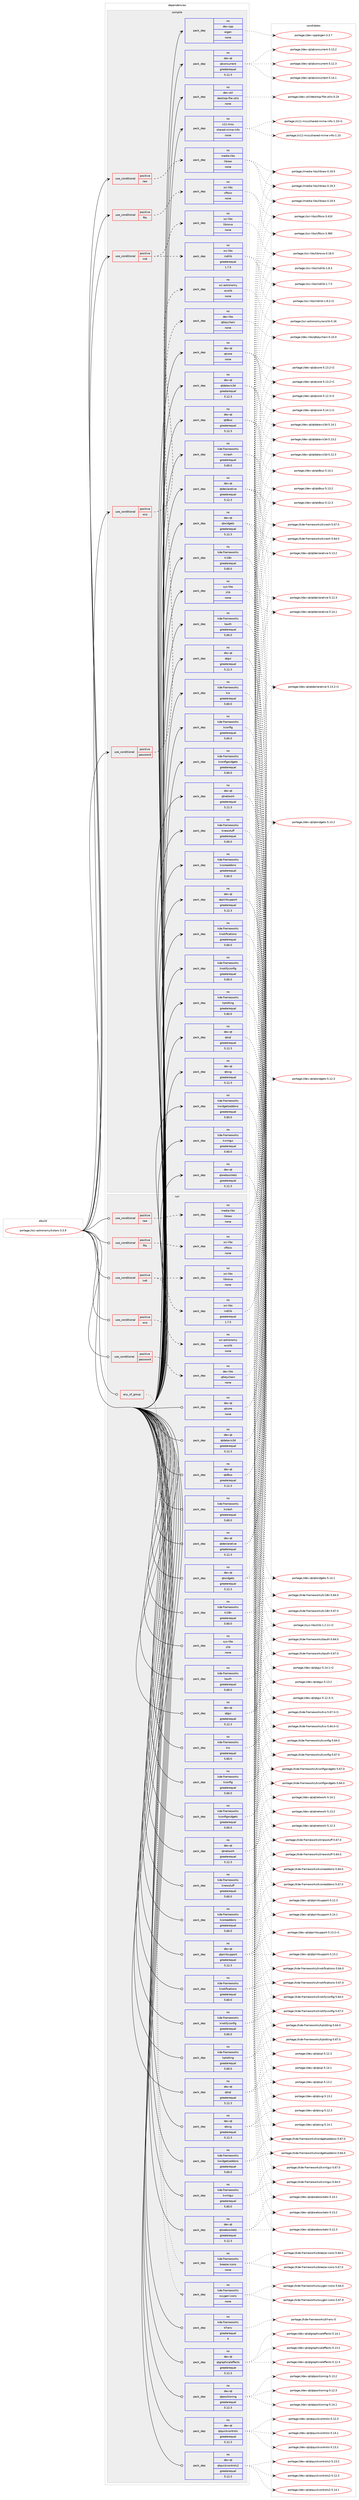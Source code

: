 digraph prolog {

# *************
# Graph options
# *************

newrank=true;
concentrate=true;
compound=true;
graph [rankdir=LR,fontname=Helvetica,fontsize=10,ranksep=1.5];#, ranksep=2.5, nodesep=0.2];
edge  [arrowhead=vee];
node  [fontname=Helvetica,fontsize=10];

# **********
# The ebuild
# **********

subgraph cluster_leftcol {
color=gray;
rank=same;
label=<<i>ebuild</i>>;
id [label="portage://sci-astronomy/kstars-3.3.9", color=red, width=4, href="../sci-astronomy/kstars-3.3.9.svg"];
}

# ****************
# The dependencies
# ****************

subgraph cluster_midcol {
color=gray;
label=<<i>dependencies</i>>;
subgraph cluster_compile {
fillcolor="#eeeeee";
style=filled;
label=<<i>compile</i>>;
subgraph cond20126 {
dependency99924 [label=<<TABLE BORDER="0" CELLBORDER="1" CELLSPACING="0" CELLPADDING="4"><TR><TD ROWSPAN="3" CELLPADDING="10">use_conditional</TD></TR><TR><TD>positive</TD></TR><TR><TD>fits</TD></TR></TABLE>>, shape=none, color=red];
subgraph pack78045 {
dependency99925 [label=<<TABLE BORDER="0" CELLBORDER="1" CELLSPACING="0" CELLPADDING="4" WIDTH="220"><TR><TD ROWSPAN="6" CELLPADDING="30">pack_dep</TD></TR><TR><TD WIDTH="110">no</TD></TR><TR><TD>sci-libs</TD></TR><TR><TD>cfitsio</TD></TR><TR><TD>none</TD></TR><TR><TD></TD></TR></TABLE>>, shape=none, color=blue];
}
dependency99924:e -> dependency99925:w [weight=20,style="dashed",arrowhead="vee"];
}
id:e -> dependency99924:w [weight=20,style="solid",arrowhead="vee"];
subgraph cond20127 {
dependency99926 [label=<<TABLE BORDER="0" CELLBORDER="1" CELLSPACING="0" CELLPADDING="4"><TR><TD ROWSPAN="3" CELLPADDING="10">use_conditional</TD></TR><TR><TD>positive</TD></TR><TR><TD>indi</TD></TR></TABLE>>, shape=none, color=red];
subgraph pack78046 {
dependency99927 [label=<<TABLE BORDER="0" CELLBORDER="1" CELLSPACING="0" CELLPADDING="4" WIDTH="220"><TR><TD ROWSPAN="6" CELLPADDING="30">pack_dep</TD></TR><TR><TD WIDTH="110">no</TD></TR><TR><TD>sci-libs</TD></TR><TR><TD>indilib</TD></TR><TR><TD>greaterequal</TD></TR><TR><TD>1.7.5</TD></TR></TABLE>>, shape=none, color=blue];
}
dependency99926:e -> dependency99927:w [weight=20,style="dashed",arrowhead="vee"];
subgraph pack78047 {
dependency99928 [label=<<TABLE BORDER="0" CELLBORDER="1" CELLSPACING="0" CELLPADDING="4" WIDTH="220"><TR><TD ROWSPAN="6" CELLPADDING="30">pack_dep</TD></TR><TR><TD WIDTH="110">no</TD></TR><TR><TD>sci-libs</TD></TR><TR><TD>libnova</TD></TR><TR><TD>none</TD></TR><TR><TD></TD></TR></TABLE>>, shape=none, color=blue];
}
dependency99926:e -> dependency99928:w [weight=20,style="dashed",arrowhead="vee"];
}
id:e -> dependency99926:w [weight=20,style="solid",arrowhead="vee"];
subgraph cond20128 {
dependency99929 [label=<<TABLE BORDER="0" CELLBORDER="1" CELLSPACING="0" CELLPADDING="4"><TR><TD ROWSPAN="3" CELLPADDING="10">use_conditional</TD></TR><TR><TD>positive</TD></TR><TR><TD>password</TD></TR></TABLE>>, shape=none, color=red];
subgraph pack78048 {
dependency99930 [label=<<TABLE BORDER="0" CELLBORDER="1" CELLSPACING="0" CELLPADDING="4" WIDTH="220"><TR><TD ROWSPAN="6" CELLPADDING="30">pack_dep</TD></TR><TR><TD WIDTH="110">no</TD></TR><TR><TD>dev-libs</TD></TR><TR><TD>qtkeychain</TD></TR><TR><TD>none</TD></TR><TR><TD></TD></TR></TABLE>>, shape=none, color=blue];
}
dependency99929:e -> dependency99930:w [weight=20,style="dashed",arrowhead="vee"];
}
id:e -> dependency99929:w [weight=20,style="solid",arrowhead="vee"];
subgraph cond20129 {
dependency99931 [label=<<TABLE BORDER="0" CELLBORDER="1" CELLSPACING="0" CELLPADDING="4"><TR><TD ROWSPAN="3" CELLPADDING="10">use_conditional</TD></TR><TR><TD>positive</TD></TR><TR><TD>raw</TD></TR></TABLE>>, shape=none, color=red];
subgraph pack78049 {
dependency99932 [label=<<TABLE BORDER="0" CELLBORDER="1" CELLSPACING="0" CELLPADDING="4" WIDTH="220"><TR><TD ROWSPAN="6" CELLPADDING="30">pack_dep</TD></TR><TR><TD WIDTH="110">no</TD></TR><TR><TD>media-libs</TD></TR><TR><TD>libraw</TD></TR><TR><TD>none</TD></TR><TR><TD></TD></TR></TABLE>>, shape=none, color=blue];
}
dependency99931:e -> dependency99932:w [weight=20,style="dashed",arrowhead="vee"];
}
id:e -> dependency99931:w [weight=20,style="solid",arrowhead="vee"];
subgraph cond20130 {
dependency99933 [label=<<TABLE BORDER="0" CELLBORDER="1" CELLSPACING="0" CELLPADDING="4"><TR><TD ROWSPAN="3" CELLPADDING="10">use_conditional</TD></TR><TR><TD>positive</TD></TR><TR><TD>wcs</TD></TR></TABLE>>, shape=none, color=red];
subgraph pack78050 {
dependency99934 [label=<<TABLE BORDER="0" CELLBORDER="1" CELLSPACING="0" CELLPADDING="4" WIDTH="220"><TR><TD ROWSPAN="6" CELLPADDING="30">pack_dep</TD></TR><TR><TD WIDTH="110">no</TD></TR><TR><TD>sci-astronomy</TD></TR><TR><TD>wcslib</TD></TR><TR><TD>none</TD></TR><TR><TD></TD></TR></TABLE>>, shape=none, color=blue];
}
dependency99933:e -> dependency99934:w [weight=20,style="dashed",arrowhead="vee"];
}
id:e -> dependency99933:w [weight=20,style="solid",arrowhead="vee"];
subgraph pack78051 {
dependency99935 [label=<<TABLE BORDER="0" CELLBORDER="1" CELLSPACING="0" CELLPADDING="4" WIDTH="220"><TR><TD ROWSPAN="6" CELLPADDING="30">pack_dep</TD></TR><TR><TD WIDTH="110">no</TD></TR><TR><TD>dev-cpp</TD></TR><TR><TD>eigen</TD></TR><TR><TD>none</TD></TR><TR><TD></TD></TR></TABLE>>, shape=none, color=blue];
}
id:e -> dependency99935:w [weight=20,style="solid",arrowhead="vee"];
subgraph pack78052 {
dependency99936 [label=<<TABLE BORDER="0" CELLBORDER="1" CELLSPACING="0" CELLPADDING="4" WIDTH="220"><TR><TD ROWSPAN="6" CELLPADDING="30">pack_dep</TD></TR><TR><TD WIDTH="110">no</TD></TR><TR><TD>dev-qt</TD></TR><TR><TD>qtconcurrent</TD></TR><TR><TD>greaterequal</TD></TR><TR><TD>5.12.3</TD></TR></TABLE>>, shape=none, color=blue];
}
id:e -> dependency99936:w [weight=20,style="solid",arrowhead="vee"];
subgraph pack78053 {
dependency99937 [label=<<TABLE BORDER="0" CELLBORDER="1" CELLSPACING="0" CELLPADDING="4" WIDTH="220"><TR><TD ROWSPAN="6" CELLPADDING="30">pack_dep</TD></TR><TR><TD WIDTH="110">no</TD></TR><TR><TD>dev-qt</TD></TR><TR><TD>qtcore</TD></TR><TR><TD>none</TD></TR><TR><TD></TD></TR></TABLE>>, shape=none, color=blue];
}
id:e -> dependency99937:w [weight=20,style="solid",arrowhead="vee"];
subgraph pack78054 {
dependency99938 [label=<<TABLE BORDER="0" CELLBORDER="1" CELLSPACING="0" CELLPADDING="4" WIDTH="220"><TR><TD ROWSPAN="6" CELLPADDING="30">pack_dep</TD></TR><TR><TD WIDTH="110">no</TD></TR><TR><TD>dev-qt</TD></TR><TR><TD>qtdatavis3d</TD></TR><TR><TD>greaterequal</TD></TR><TR><TD>5.12.3</TD></TR></TABLE>>, shape=none, color=blue];
}
id:e -> dependency99938:w [weight=20,style="solid",arrowhead="vee"];
subgraph pack78055 {
dependency99939 [label=<<TABLE BORDER="0" CELLBORDER="1" CELLSPACING="0" CELLPADDING="4" WIDTH="220"><TR><TD ROWSPAN="6" CELLPADDING="30">pack_dep</TD></TR><TR><TD WIDTH="110">no</TD></TR><TR><TD>dev-qt</TD></TR><TR><TD>qtdbus</TD></TR><TR><TD>greaterequal</TD></TR><TR><TD>5.12.3</TD></TR></TABLE>>, shape=none, color=blue];
}
id:e -> dependency99939:w [weight=20,style="solid",arrowhead="vee"];
subgraph pack78056 {
dependency99940 [label=<<TABLE BORDER="0" CELLBORDER="1" CELLSPACING="0" CELLPADDING="4" WIDTH="220"><TR><TD ROWSPAN="6" CELLPADDING="30">pack_dep</TD></TR><TR><TD WIDTH="110">no</TD></TR><TR><TD>dev-qt</TD></TR><TR><TD>qtdeclarative</TD></TR><TR><TD>greaterequal</TD></TR><TR><TD>5.12.3</TD></TR></TABLE>>, shape=none, color=blue];
}
id:e -> dependency99940:w [weight=20,style="solid",arrowhead="vee"];
subgraph pack78057 {
dependency99941 [label=<<TABLE BORDER="0" CELLBORDER="1" CELLSPACING="0" CELLPADDING="4" WIDTH="220"><TR><TD ROWSPAN="6" CELLPADDING="30">pack_dep</TD></TR><TR><TD WIDTH="110">no</TD></TR><TR><TD>dev-qt</TD></TR><TR><TD>qtgui</TD></TR><TR><TD>greaterequal</TD></TR><TR><TD>5.12.3</TD></TR></TABLE>>, shape=none, color=blue];
}
id:e -> dependency99941:w [weight=20,style="solid",arrowhead="vee"];
subgraph pack78058 {
dependency99942 [label=<<TABLE BORDER="0" CELLBORDER="1" CELLSPACING="0" CELLPADDING="4" WIDTH="220"><TR><TD ROWSPAN="6" CELLPADDING="30">pack_dep</TD></TR><TR><TD WIDTH="110">no</TD></TR><TR><TD>dev-qt</TD></TR><TR><TD>qtnetwork</TD></TR><TR><TD>greaterequal</TD></TR><TR><TD>5.12.3</TD></TR></TABLE>>, shape=none, color=blue];
}
id:e -> dependency99942:w [weight=20,style="solid",arrowhead="vee"];
subgraph pack78059 {
dependency99943 [label=<<TABLE BORDER="0" CELLBORDER="1" CELLSPACING="0" CELLPADDING="4" WIDTH="220"><TR><TD ROWSPAN="6" CELLPADDING="30">pack_dep</TD></TR><TR><TD WIDTH="110">no</TD></TR><TR><TD>dev-qt</TD></TR><TR><TD>qtprintsupport</TD></TR><TR><TD>greaterequal</TD></TR><TR><TD>5.12.3</TD></TR></TABLE>>, shape=none, color=blue];
}
id:e -> dependency99943:w [weight=20,style="solid",arrowhead="vee"];
subgraph pack78060 {
dependency99944 [label=<<TABLE BORDER="0" CELLBORDER="1" CELLSPACING="0" CELLPADDING="4" WIDTH="220"><TR><TD ROWSPAN="6" CELLPADDING="30">pack_dep</TD></TR><TR><TD WIDTH="110">no</TD></TR><TR><TD>dev-qt</TD></TR><TR><TD>qtsql</TD></TR><TR><TD>greaterequal</TD></TR><TR><TD>5.12.3</TD></TR></TABLE>>, shape=none, color=blue];
}
id:e -> dependency99944:w [weight=20,style="solid",arrowhead="vee"];
subgraph pack78061 {
dependency99945 [label=<<TABLE BORDER="0" CELLBORDER="1" CELLSPACING="0" CELLPADDING="4" WIDTH="220"><TR><TD ROWSPAN="6" CELLPADDING="30">pack_dep</TD></TR><TR><TD WIDTH="110">no</TD></TR><TR><TD>dev-qt</TD></TR><TR><TD>qtsvg</TD></TR><TR><TD>greaterequal</TD></TR><TR><TD>5.12.3</TD></TR></TABLE>>, shape=none, color=blue];
}
id:e -> dependency99945:w [weight=20,style="solid",arrowhead="vee"];
subgraph pack78062 {
dependency99946 [label=<<TABLE BORDER="0" CELLBORDER="1" CELLSPACING="0" CELLPADDING="4" WIDTH="220"><TR><TD ROWSPAN="6" CELLPADDING="30">pack_dep</TD></TR><TR><TD WIDTH="110">no</TD></TR><TR><TD>dev-qt</TD></TR><TR><TD>qtwebsockets</TD></TR><TR><TD>greaterequal</TD></TR><TR><TD>5.12.3</TD></TR></TABLE>>, shape=none, color=blue];
}
id:e -> dependency99946:w [weight=20,style="solid",arrowhead="vee"];
subgraph pack78063 {
dependency99947 [label=<<TABLE BORDER="0" CELLBORDER="1" CELLSPACING="0" CELLPADDING="4" WIDTH="220"><TR><TD ROWSPAN="6" CELLPADDING="30">pack_dep</TD></TR><TR><TD WIDTH="110">no</TD></TR><TR><TD>dev-qt</TD></TR><TR><TD>qtwidgets</TD></TR><TR><TD>greaterequal</TD></TR><TR><TD>5.12.3</TD></TR></TABLE>>, shape=none, color=blue];
}
id:e -> dependency99947:w [weight=20,style="solid",arrowhead="vee"];
subgraph pack78064 {
dependency99948 [label=<<TABLE BORDER="0" CELLBORDER="1" CELLSPACING="0" CELLPADDING="4" WIDTH="220"><TR><TD ROWSPAN="6" CELLPADDING="30">pack_dep</TD></TR><TR><TD WIDTH="110">no</TD></TR><TR><TD>dev-util</TD></TR><TR><TD>desktop-file-utils</TD></TR><TR><TD>none</TD></TR><TR><TD></TD></TR></TABLE>>, shape=none, color=blue];
}
id:e -> dependency99948:w [weight=20,style="solid",arrowhead="vee"];
subgraph pack78065 {
dependency99949 [label=<<TABLE BORDER="0" CELLBORDER="1" CELLSPACING="0" CELLPADDING="4" WIDTH="220"><TR><TD ROWSPAN="6" CELLPADDING="30">pack_dep</TD></TR><TR><TD WIDTH="110">no</TD></TR><TR><TD>kde-frameworks</TD></TR><TR><TD>kauth</TD></TR><TR><TD>greaterequal</TD></TR><TR><TD>5.60.0</TD></TR></TABLE>>, shape=none, color=blue];
}
id:e -> dependency99949:w [weight=20,style="solid",arrowhead="vee"];
subgraph pack78066 {
dependency99950 [label=<<TABLE BORDER="0" CELLBORDER="1" CELLSPACING="0" CELLPADDING="4" WIDTH="220"><TR><TD ROWSPAN="6" CELLPADDING="30">pack_dep</TD></TR><TR><TD WIDTH="110">no</TD></TR><TR><TD>kde-frameworks</TD></TR><TR><TD>kconfig</TD></TR><TR><TD>greaterequal</TD></TR><TR><TD>5.60.0</TD></TR></TABLE>>, shape=none, color=blue];
}
id:e -> dependency99950:w [weight=20,style="solid",arrowhead="vee"];
subgraph pack78067 {
dependency99951 [label=<<TABLE BORDER="0" CELLBORDER="1" CELLSPACING="0" CELLPADDING="4" WIDTH="220"><TR><TD ROWSPAN="6" CELLPADDING="30">pack_dep</TD></TR><TR><TD WIDTH="110">no</TD></TR><TR><TD>kde-frameworks</TD></TR><TR><TD>kconfigwidgets</TD></TR><TR><TD>greaterequal</TD></TR><TR><TD>5.60.0</TD></TR></TABLE>>, shape=none, color=blue];
}
id:e -> dependency99951:w [weight=20,style="solid",arrowhead="vee"];
subgraph pack78068 {
dependency99952 [label=<<TABLE BORDER="0" CELLBORDER="1" CELLSPACING="0" CELLPADDING="4" WIDTH="220"><TR><TD ROWSPAN="6" CELLPADDING="30">pack_dep</TD></TR><TR><TD WIDTH="110">no</TD></TR><TR><TD>kde-frameworks</TD></TR><TR><TD>kcoreaddons</TD></TR><TR><TD>greaterequal</TD></TR><TR><TD>5.60.0</TD></TR></TABLE>>, shape=none, color=blue];
}
id:e -> dependency99952:w [weight=20,style="solid",arrowhead="vee"];
subgraph pack78069 {
dependency99953 [label=<<TABLE BORDER="0" CELLBORDER="1" CELLSPACING="0" CELLPADDING="4" WIDTH="220"><TR><TD ROWSPAN="6" CELLPADDING="30">pack_dep</TD></TR><TR><TD WIDTH="110">no</TD></TR><TR><TD>kde-frameworks</TD></TR><TR><TD>kcrash</TD></TR><TR><TD>greaterequal</TD></TR><TR><TD>5.60.0</TD></TR></TABLE>>, shape=none, color=blue];
}
id:e -> dependency99953:w [weight=20,style="solid",arrowhead="vee"];
subgraph pack78070 {
dependency99954 [label=<<TABLE BORDER="0" CELLBORDER="1" CELLSPACING="0" CELLPADDING="4" WIDTH="220"><TR><TD ROWSPAN="6" CELLPADDING="30">pack_dep</TD></TR><TR><TD WIDTH="110">no</TD></TR><TR><TD>kde-frameworks</TD></TR><TR><TD>ki18n</TD></TR><TR><TD>greaterequal</TD></TR><TR><TD>5.60.0</TD></TR></TABLE>>, shape=none, color=blue];
}
id:e -> dependency99954:w [weight=20,style="solid",arrowhead="vee"];
subgraph pack78071 {
dependency99955 [label=<<TABLE BORDER="0" CELLBORDER="1" CELLSPACING="0" CELLPADDING="4" WIDTH="220"><TR><TD ROWSPAN="6" CELLPADDING="30">pack_dep</TD></TR><TR><TD WIDTH="110">no</TD></TR><TR><TD>kde-frameworks</TD></TR><TR><TD>kio</TD></TR><TR><TD>greaterequal</TD></TR><TR><TD>5.60.0</TD></TR></TABLE>>, shape=none, color=blue];
}
id:e -> dependency99955:w [weight=20,style="solid",arrowhead="vee"];
subgraph pack78072 {
dependency99956 [label=<<TABLE BORDER="0" CELLBORDER="1" CELLSPACING="0" CELLPADDING="4" WIDTH="220"><TR><TD ROWSPAN="6" CELLPADDING="30">pack_dep</TD></TR><TR><TD WIDTH="110">no</TD></TR><TR><TD>kde-frameworks</TD></TR><TR><TD>knewstuff</TD></TR><TR><TD>greaterequal</TD></TR><TR><TD>5.60.0</TD></TR></TABLE>>, shape=none, color=blue];
}
id:e -> dependency99956:w [weight=20,style="solid",arrowhead="vee"];
subgraph pack78073 {
dependency99957 [label=<<TABLE BORDER="0" CELLBORDER="1" CELLSPACING="0" CELLPADDING="4" WIDTH="220"><TR><TD ROWSPAN="6" CELLPADDING="30">pack_dep</TD></TR><TR><TD WIDTH="110">no</TD></TR><TR><TD>kde-frameworks</TD></TR><TR><TD>knotifications</TD></TR><TR><TD>greaterequal</TD></TR><TR><TD>5.60.0</TD></TR></TABLE>>, shape=none, color=blue];
}
id:e -> dependency99957:w [weight=20,style="solid",arrowhead="vee"];
subgraph pack78074 {
dependency99958 [label=<<TABLE BORDER="0" CELLBORDER="1" CELLSPACING="0" CELLPADDING="4" WIDTH="220"><TR><TD ROWSPAN="6" CELLPADDING="30">pack_dep</TD></TR><TR><TD WIDTH="110">no</TD></TR><TR><TD>kde-frameworks</TD></TR><TR><TD>knotifyconfig</TD></TR><TR><TD>greaterequal</TD></TR><TR><TD>5.60.0</TD></TR></TABLE>>, shape=none, color=blue];
}
id:e -> dependency99958:w [weight=20,style="solid",arrowhead="vee"];
subgraph pack78075 {
dependency99959 [label=<<TABLE BORDER="0" CELLBORDER="1" CELLSPACING="0" CELLPADDING="4" WIDTH="220"><TR><TD ROWSPAN="6" CELLPADDING="30">pack_dep</TD></TR><TR><TD WIDTH="110">no</TD></TR><TR><TD>kde-frameworks</TD></TR><TR><TD>kplotting</TD></TR><TR><TD>greaterequal</TD></TR><TR><TD>5.60.0</TD></TR></TABLE>>, shape=none, color=blue];
}
id:e -> dependency99959:w [weight=20,style="solid",arrowhead="vee"];
subgraph pack78076 {
dependency99960 [label=<<TABLE BORDER="0" CELLBORDER="1" CELLSPACING="0" CELLPADDING="4" WIDTH="220"><TR><TD ROWSPAN="6" CELLPADDING="30">pack_dep</TD></TR><TR><TD WIDTH="110">no</TD></TR><TR><TD>kde-frameworks</TD></TR><TR><TD>kwidgetsaddons</TD></TR><TR><TD>greaterequal</TD></TR><TR><TD>5.60.0</TD></TR></TABLE>>, shape=none, color=blue];
}
id:e -> dependency99960:w [weight=20,style="solid",arrowhead="vee"];
subgraph pack78077 {
dependency99961 [label=<<TABLE BORDER="0" CELLBORDER="1" CELLSPACING="0" CELLPADDING="4" WIDTH="220"><TR><TD ROWSPAN="6" CELLPADDING="30">pack_dep</TD></TR><TR><TD WIDTH="110">no</TD></TR><TR><TD>kde-frameworks</TD></TR><TR><TD>kxmlgui</TD></TR><TR><TD>greaterequal</TD></TR><TR><TD>5.60.0</TD></TR></TABLE>>, shape=none, color=blue];
}
id:e -> dependency99961:w [weight=20,style="solid",arrowhead="vee"];
subgraph pack78078 {
dependency99962 [label=<<TABLE BORDER="0" CELLBORDER="1" CELLSPACING="0" CELLPADDING="4" WIDTH="220"><TR><TD ROWSPAN="6" CELLPADDING="30">pack_dep</TD></TR><TR><TD WIDTH="110">no</TD></TR><TR><TD>sys-libs</TD></TR><TR><TD>zlib</TD></TR><TR><TD>none</TD></TR><TR><TD></TD></TR></TABLE>>, shape=none, color=blue];
}
id:e -> dependency99962:w [weight=20,style="solid",arrowhead="vee"];
subgraph pack78079 {
dependency99963 [label=<<TABLE BORDER="0" CELLBORDER="1" CELLSPACING="0" CELLPADDING="4" WIDTH="220"><TR><TD ROWSPAN="6" CELLPADDING="30">pack_dep</TD></TR><TR><TD WIDTH="110">no</TD></TR><TR><TD>x11-misc</TD></TR><TR><TD>shared-mime-info</TD></TR><TR><TD>none</TD></TR><TR><TD></TD></TR></TABLE>>, shape=none, color=blue];
}
id:e -> dependency99963:w [weight=20,style="solid",arrowhead="vee"];
}
subgraph cluster_compileandrun {
fillcolor="#eeeeee";
style=filled;
label=<<i>compile and run</i>>;
}
subgraph cluster_run {
fillcolor="#eeeeee";
style=filled;
label=<<i>run</i>>;
subgraph any1662 {
dependency99964 [label=<<TABLE BORDER="0" CELLBORDER="1" CELLSPACING="0" CELLPADDING="4"><TR><TD CELLPADDING="10">any_of_group</TD></TR></TABLE>>, shape=none, color=red];subgraph pack78080 {
dependency99965 [label=<<TABLE BORDER="0" CELLBORDER="1" CELLSPACING="0" CELLPADDING="4" WIDTH="220"><TR><TD ROWSPAN="6" CELLPADDING="30">pack_dep</TD></TR><TR><TD WIDTH="110">no</TD></TR><TR><TD>kde-frameworks</TD></TR><TR><TD>breeze-icons</TD></TR><TR><TD>none</TD></TR><TR><TD></TD></TR></TABLE>>, shape=none, color=blue];
}
dependency99964:e -> dependency99965:w [weight=20,style="dotted",arrowhead="oinv"];
subgraph pack78081 {
dependency99966 [label=<<TABLE BORDER="0" CELLBORDER="1" CELLSPACING="0" CELLPADDING="4" WIDTH="220"><TR><TD ROWSPAN="6" CELLPADDING="30">pack_dep</TD></TR><TR><TD WIDTH="110">no</TD></TR><TR><TD>kde-frameworks</TD></TR><TR><TD>oxygen-icons</TD></TR><TR><TD>none</TD></TR><TR><TD></TD></TR></TABLE>>, shape=none, color=blue];
}
dependency99964:e -> dependency99966:w [weight=20,style="dotted",arrowhead="oinv"];
}
id:e -> dependency99964:w [weight=20,style="solid",arrowhead="odot"];
subgraph cond20131 {
dependency99967 [label=<<TABLE BORDER="0" CELLBORDER="1" CELLSPACING="0" CELLPADDING="4"><TR><TD ROWSPAN="3" CELLPADDING="10">use_conditional</TD></TR><TR><TD>positive</TD></TR><TR><TD>fits</TD></TR></TABLE>>, shape=none, color=red];
subgraph pack78082 {
dependency99968 [label=<<TABLE BORDER="0" CELLBORDER="1" CELLSPACING="0" CELLPADDING="4" WIDTH="220"><TR><TD ROWSPAN="6" CELLPADDING="30">pack_dep</TD></TR><TR><TD WIDTH="110">no</TD></TR><TR><TD>sci-libs</TD></TR><TR><TD>cfitsio</TD></TR><TR><TD>none</TD></TR><TR><TD></TD></TR></TABLE>>, shape=none, color=blue];
}
dependency99967:e -> dependency99968:w [weight=20,style="dashed",arrowhead="vee"];
}
id:e -> dependency99967:w [weight=20,style="solid",arrowhead="odot"];
subgraph cond20132 {
dependency99969 [label=<<TABLE BORDER="0" CELLBORDER="1" CELLSPACING="0" CELLPADDING="4"><TR><TD ROWSPAN="3" CELLPADDING="10">use_conditional</TD></TR><TR><TD>positive</TD></TR><TR><TD>indi</TD></TR></TABLE>>, shape=none, color=red];
subgraph pack78083 {
dependency99970 [label=<<TABLE BORDER="0" CELLBORDER="1" CELLSPACING="0" CELLPADDING="4" WIDTH="220"><TR><TD ROWSPAN="6" CELLPADDING="30">pack_dep</TD></TR><TR><TD WIDTH="110">no</TD></TR><TR><TD>sci-libs</TD></TR><TR><TD>indilib</TD></TR><TR><TD>greaterequal</TD></TR><TR><TD>1.7.5</TD></TR></TABLE>>, shape=none, color=blue];
}
dependency99969:e -> dependency99970:w [weight=20,style="dashed",arrowhead="vee"];
subgraph pack78084 {
dependency99971 [label=<<TABLE BORDER="0" CELLBORDER="1" CELLSPACING="0" CELLPADDING="4" WIDTH="220"><TR><TD ROWSPAN="6" CELLPADDING="30">pack_dep</TD></TR><TR><TD WIDTH="110">no</TD></TR><TR><TD>sci-libs</TD></TR><TR><TD>libnova</TD></TR><TR><TD>none</TD></TR><TR><TD></TD></TR></TABLE>>, shape=none, color=blue];
}
dependency99969:e -> dependency99971:w [weight=20,style="dashed",arrowhead="vee"];
}
id:e -> dependency99969:w [weight=20,style="solid",arrowhead="odot"];
subgraph cond20133 {
dependency99972 [label=<<TABLE BORDER="0" CELLBORDER="1" CELLSPACING="0" CELLPADDING="4"><TR><TD ROWSPAN="3" CELLPADDING="10">use_conditional</TD></TR><TR><TD>positive</TD></TR><TR><TD>password</TD></TR></TABLE>>, shape=none, color=red];
subgraph pack78085 {
dependency99973 [label=<<TABLE BORDER="0" CELLBORDER="1" CELLSPACING="0" CELLPADDING="4" WIDTH="220"><TR><TD ROWSPAN="6" CELLPADDING="30">pack_dep</TD></TR><TR><TD WIDTH="110">no</TD></TR><TR><TD>dev-libs</TD></TR><TR><TD>qtkeychain</TD></TR><TR><TD>none</TD></TR><TR><TD></TD></TR></TABLE>>, shape=none, color=blue];
}
dependency99972:e -> dependency99973:w [weight=20,style="dashed",arrowhead="vee"];
}
id:e -> dependency99972:w [weight=20,style="solid",arrowhead="odot"];
subgraph cond20134 {
dependency99974 [label=<<TABLE BORDER="0" CELLBORDER="1" CELLSPACING="0" CELLPADDING="4"><TR><TD ROWSPAN="3" CELLPADDING="10">use_conditional</TD></TR><TR><TD>positive</TD></TR><TR><TD>raw</TD></TR></TABLE>>, shape=none, color=red];
subgraph pack78086 {
dependency99975 [label=<<TABLE BORDER="0" CELLBORDER="1" CELLSPACING="0" CELLPADDING="4" WIDTH="220"><TR><TD ROWSPAN="6" CELLPADDING="30">pack_dep</TD></TR><TR><TD WIDTH="110">no</TD></TR><TR><TD>media-libs</TD></TR><TR><TD>libraw</TD></TR><TR><TD>none</TD></TR><TR><TD></TD></TR></TABLE>>, shape=none, color=blue];
}
dependency99974:e -> dependency99975:w [weight=20,style="dashed",arrowhead="vee"];
}
id:e -> dependency99974:w [weight=20,style="solid",arrowhead="odot"];
subgraph cond20135 {
dependency99976 [label=<<TABLE BORDER="0" CELLBORDER="1" CELLSPACING="0" CELLPADDING="4"><TR><TD ROWSPAN="3" CELLPADDING="10">use_conditional</TD></TR><TR><TD>positive</TD></TR><TR><TD>wcs</TD></TR></TABLE>>, shape=none, color=red];
subgraph pack78087 {
dependency99977 [label=<<TABLE BORDER="0" CELLBORDER="1" CELLSPACING="0" CELLPADDING="4" WIDTH="220"><TR><TD ROWSPAN="6" CELLPADDING="30">pack_dep</TD></TR><TR><TD WIDTH="110">no</TD></TR><TR><TD>sci-astronomy</TD></TR><TR><TD>wcslib</TD></TR><TR><TD>none</TD></TR><TR><TD></TD></TR></TABLE>>, shape=none, color=blue];
}
dependency99976:e -> dependency99977:w [weight=20,style="dashed",arrowhead="vee"];
}
id:e -> dependency99976:w [weight=20,style="solid",arrowhead="odot"];
subgraph pack78088 {
dependency99978 [label=<<TABLE BORDER="0" CELLBORDER="1" CELLSPACING="0" CELLPADDING="4" WIDTH="220"><TR><TD ROWSPAN="6" CELLPADDING="30">pack_dep</TD></TR><TR><TD WIDTH="110">no</TD></TR><TR><TD>dev-qt</TD></TR><TR><TD>qtcore</TD></TR><TR><TD>none</TD></TR><TR><TD></TD></TR></TABLE>>, shape=none, color=blue];
}
id:e -> dependency99978:w [weight=20,style="solid",arrowhead="odot"];
subgraph pack78089 {
dependency99979 [label=<<TABLE BORDER="0" CELLBORDER="1" CELLSPACING="0" CELLPADDING="4" WIDTH="220"><TR><TD ROWSPAN="6" CELLPADDING="30">pack_dep</TD></TR><TR><TD WIDTH="110">no</TD></TR><TR><TD>dev-qt</TD></TR><TR><TD>qtdatavis3d</TD></TR><TR><TD>greaterequal</TD></TR><TR><TD>5.12.3</TD></TR></TABLE>>, shape=none, color=blue];
}
id:e -> dependency99979:w [weight=20,style="solid",arrowhead="odot"];
subgraph pack78090 {
dependency99980 [label=<<TABLE BORDER="0" CELLBORDER="1" CELLSPACING="0" CELLPADDING="4" WIDTH="220"><TR><TD ROWSPAN="6" CELLPADDING="30">pack_dep</TD></TR><TR><TD WIDTH="110">no</TD></TR><TR><TD>dev-qt</TD></TR><TR><TD>qtdbus</TD></TR><TR><TD>greaterequal</TD></TR><TR><TD>5.12.3</TD></TR></TABLE>>, shape=none, color=blue];
}
id:e -> dependency99980:w [weight=20,style="solid",arrowhead="odot"];
subgraph pack78091 {
dependency99981 [label=<<TABLE BORDER="0" CELLBORDER="1" CELLSPACING="0" CELLPADDING="4" WIDTH="220"><TR><TD ROWSPAN="6" CELLPADDING="30">pack_dep</TD></TR><TR><TD WIDTH="110">no</TD></TR><TR><TD>dev-qt</TD></TR><TR><TD>qtdeclarative</TD></TR><TR><TD>greaterequal</TD></TR><TR><TD>5.12.3</TD></TR></TABLE>>, shape=none, color=blue];
}
id:e -> dependency99981:w [weight=20,style="solid",arrowhead="odot"];
subgraph pack78092 {
dependency99982 [label=<<TABLE BORDER="0" CELLBORDER="1" CELLSPACING="0" CELLPADDING="4" WIDTH="220"><TR><TD ROWSPAN="6" CELLPADDING="30">pack_dep</TD></TR><TR><TD WIDTH="110">no</TD></TR><TR><TD>dev-qt</TD></TR><TR><TD>qtgraphicaleffects</TD></TR><TR><TD>greaterequal</TD></TR><TR><TD>5.12.3</TD></TR></TABLE>>, shape=none, color=blue];
}
id:e -> dependency99982:w [weight=20,style="solid",arrowhead="odot"];
subgraph pack78093 {
dependency99983 [label=<<TABLE BORDER="0" CELLBORDER="1" CELLSPACING="0" CELLPADDING="4" WIDTH="220"><TR><TD ROWSPAN="6" CELLPADDING="30">pack_dep</TD></TR><TR><TD WIDTH="110">no</TD></TR><TR><TD>dev-qt</TD></TR><TR><TD>qtgui</TD></TR><TR><TD>greaterequal</TD></TR><TR><TD>5.12.3</TD></TR></TABLE>>, shape=none, color=blue];
}
id:e -> dependency99983:w [weight=20,style="solid",arrowhead="odot"];
subgraph pack78094 {
dependency99984 [label=<<TABLE BORDER="0" CELLBORDER="1" CELLSPACING="0" CELLPADDING="4" WIDTH="220"><TR><TD ROWSPAN="6" CELLPADDING="30">pack_dep</TD></TR><TR><TD WIDTH="110">no</TD></TR><TR><TD>dev-qt</TD></TR><TR><TD>qtnetwork</TD></TR><TR><TD>greaterequal</TD></TR><TR><TD>5.12.3</TD></TR></TABLE>>, shape=none, color=blue];
}
id:e -> dependency99984:w [weight=20,style="solid",arrowhead="odot"];
subgraph pack78095 {
dependency99985 [label=<<TABLE BORDER="0" CELLBORDER="1" CELLSPACING="0" CELLPADDING="4" WIDTH="220"><TR><TD ROWSPAN="6" CELLPADDING="30">pack_dep</TD></TR><TR><TD WIDTH="110">no</TD></TR><TR><TD>dev-qt</TD></TR><TR><TD>qtpositioning</TD></TR><TR><TD>greaterequal</TD></TR><TR><TD>5.12.3</TD></TR></TABLE>>, shape=none, color=blue];
}
id:e -> dependency99985:w [weight=20,style="solid",arrowhead="odot"];
subgraph pack78096 {
dependency99986 [label=<<TABLE BORDER="0" CELLBORDER="1" CELLSPACING="0" CELLPADDING="4" WIDTH="220"><TR><TD ROWSPAN="6" CELLPADDING="30">pack_dep</TD></TR><TR><TD WIDTH="110">no</TD></TR><TR><TD>dev-qt</TD></TR><TR><TD>qtprintsupport</TD></TR><TR><TD>greaterequal</TD></TR><TR><TD>5.12.3</TD></TR></TABLE>>, shape=none, color=blue];
}
id:e -> dependency99986:w [weight=20,style="solid",arrowhead="odot"];
subgraph pack78097 {
dependency99987 [label=<<TABLE BORDER="0" CELLBORDER="1" CELLSPACING="0" CELLPADDING="4" WIDTH="220"><TR><TD ROWSPAN="6" CELLPADDING="30">pack_dep</TD></TR><TR><TD WIDTH="110">no</TD></TR><TR><TD>dev-qt</TD></TR><TR><TD>qtquickcontrols</TD></TR><TR><TD>greaterequal</TD></TR><TR><TD>5.12.3</TD></TR></TABLE>>, shape=none, color=blue];
}
id:e -> dependency99987:w [weight=20,style="solid",arrowhead="odot"];
subgraph pack78098 {
dependency99988 [label=<<TABLE BORDER="0" CELLBORDER="1" CELLSPACING="0" CELLPADDING="4" WIDTH="220"><TR><TD ROWSPAN="6" CELLPADDING="30">pack_dep</TD></TR><TR><TD WIDTH="110">no</TD></TR><TR><TD>dev-qt</TD></TR><TR><TD>qtquickcontrols2</TD></TR><TR><TD>greaterequal</TD></TR><TR><TD>5.12.3</TD></TR></TABLE>>, shape=none, color=blue];
}
id:e -> dependency99988:w [weight=20,style="solid",arrowhead="odot"];
subgraph pack78099 {
dependency99989 [label=<<TABLE BORDER="0" CELLBORDER="1" CELLSPACING="0" CELLPADDING="4" WIDTH="220"><TR><TD ROWSPAN="6" CELLPADDING="30">pack_dep</TD></TR><TR><TD WIDTH="110">no</TD></TR><TR><TD>dev-qt</TD></TR><TR><TD>qtsql</TD></TR><TR><TD>greaterequal</TD></TR><TR><TD>5.12.3</TD></TR></TABLE>>, shape=none, color=blue];
}
id:e -> dependency99989:w [weight=20,style="solid",arrowhead="odot"];
subgraph pack78100 {
dependency99990 [label=<<TABLE BORDER="0" CELLBORDER="1" CELLSPACING="0" CELLPADDING="4" WIDTH="220"><TR><TD ROWSPAN="6" CELLPADDING="30">pack_dep</TD></TR><TR><TD WIDTH="110">no</TD></TR><TR><TD>dev-qt</TD></TR><TR><TD>qtsvg</TD></TR><TR><TD>greaterequal</TD></TR><TR><TD>5.12.3</TD></TR></TABLE>>, shape=none, color=blue];
}
id:e -> dependency99990:w [weight=20,style="solid",arrowhead="odot"];
subgraph pack78101 {
dependency99991 [label=<<TABLE BORDER="0" CELLBORDER="1" CELLSPACING="0" CELLPADDING="4" WIDTH="220"><TR><TD ROWSPAN="6" CELLPADDING="30">pack_dep</TD></TR><TR><TD WIDTH="110">no</TD></TR><TR><TD>dev-qt</TD></TR><TR><TD>qtwebsockets</TD></TR><TR><TD>greaterequal</TD></TR><TR><TD>5.12.3</TD></TR></TABLE>>, shape=none, color=blue];
}
id:e -> dependency99991:w [weight=20,style="solid",arrowhead="odot"];
subgraph pack78102 {
dependency99992 [label=<<TABLE BORDER="0" CELLBORDER="1" CELLSPACING="0" CELLPADDING="4" WIDTH="220"><TR><TD ROWSPAN="6" CELLPADDING="30">pack_dep</TD></TR><TR><TD WIDTH="110">no</TD></TR><TR><TD>dev-qt</TD></TR><TR><TD>qtwidgets</TD></TR><TR><TD>greaterequal</TD></TR><TR><TD>5.12.3</TD></TR></TABLE>>, shape=none, color=blue];
}
id:e -> dependency99992:w [weight=20,style="solid",arrowhead="odot"];
subgraph pack78103 {
dependency99993 [label=<<TABLE BORDER="0" CELLBORDER="1" CELLSPACING="0" CELLPADDING="4" WIDTH="220"><TR><TD ROWSPAN="6" CELLPADDING="30">pack_dep</TD></TR><TR><TD WIDTH="110">no</TD></TR><TR><TD>kde-frameworks</TD></TR><TR><TD>kauth</TD></TR><TR><TD>greaterequal</TD></TR><TR><TD>5.60.0</TD></TR></TABLE>>, shape=none, color=blue];
}
id:e -> dependency99993:w [weight=20,style="solid",arrowhead="odot"];
subgraph pack78104 {
dependency99994 [label=<<TABLE BORDER="0" CELLBORDER="1" CELLSPACING="0" CELLPADDING="4" WIDTH="220"><TR><TD ROWSPAN="6" CELLPADDING="30">pack_dep</TD></TR><TR><TD WIDTH="110">no</TD></TR><TR><TD>kde-frameworks</TD></TR><TR><TD>kconfig</TD></TR><TR><TD>greaterequal</TD></TR><TR><TD>5.60.0</TD></TR></TABLE>>, shape=none, color=blue];
}
id:e -> dependency99994:w [weight=20,style="solid",arrowhead="odot"];
subgraph pack78105 {
dependency99995 [label=<<TABLE BORDER="0" CELLBORDER="1" CELLSPACING="0" CELLPADDING="4" WIDTH="220"><TR><TD ROWSPAN="6" CELLPADDING="30">pack_dep</TD></TR><TR><TD WIDTH="110">no</TD></TR><TR><TD>kde-frameworks</TD></TR><TR><TD>kconfigwidgets</TD></TR><TR><TD>greaterequal</TD></TR><TR><TD>5.60.0</TD></TR></TABLE>>, shape=none, color=blue];
}
id:e -> dependency99995:w [weight=20,style="solid",arrowhead="odot"];
subgraph pack78106 {
dependency99996 [label=<<TABLE BORDER="0" CELLBORDER="1" CELLSPACING="0" CELLPADDING="4" WIDTH="220"><TR><TD ROWSPAN="6" CELLPADDING="30">pack_dep</TD></TR><TR><TD WIDTH="110">no</TD></TR><TR><TD>kde-frameworks</TD></TR><TR><TD>kcoreaddons</TD></TR><TR><TD>greaterequal</TD></TR><TR><TD>5.60.0</TD></TR></TABLE>>, shape=none, color=blue];
}
id:e -> dependency99996:w [weight=20,style="solid",arrowhead="odot"];
subgraph pack78107 {
dependency99997 [label=<<TABLE BORDER="0" CELLBORDER="1" CELLSPACING="0" CELLPADDING="4" WIDTH="220"><TR><TD ROWSPAN="6" CELLPADDING="30">pack_dep</TD></TR><TR><TD WIDTH="110">no</TD></TR><TR><TD>kde-frameworks</TD></TR><TR><TD>kcrash</TD></TR><TR><TD>greaterequal</TD></TR><TR><TD>5.60.0</TD></TR></TABLE>>, shape=none, color=blue];
}
id:e -> dependency99997:w [weight=20,style="solid",arrowhead="odot"];
subgraph pack78108 {
dependency99998 [label=<<TABLE BORDER="0" CELLBORDER="1" CELLSPACING="0" CELLPADDING="4" WIDTH="220"><TR><TD ROWSPAN="6" CELLPADDING="30">pack_dep</TD></TR><TR><TD WIDTH="110">no</TD></TR><TR><TD>kde-frameworks</TD></TR><TR><TD>kf-env</TD></TR><TR><TD>greaterequal</TD></TR><TR><TD>4</TD></TR></TABLE>>, shape=none, color=blue];
}
id:e -> dependency99998:w [weight=20,style="solid",arrowhead="odot"];
subgraph pack78109 {
dependency99999 [label=<<TABLE BORDER="0" CELLBORDER="1" CELLSPACING="0" CELLPADDING="4" WIDTH="220"><TR><TD ROWSPAN="6" CELLPADDING="30">pack_dep</TD></TR><TR><TD WIDTH="110">no</TD></TR><TR><TD>kde-frameworks</TD></TR><TR><TD>ki18n</TD></TR><TR><TD>greaterequal</TD></TR><TR><TD>5.60.0</TD></TR></TABLE>>, shape=none, color=blue];
}
id:e -> dependency99999:w [weight=20,style="solid",arrowhead="odot"];
subgraph pack78110 {
dependency100000 [label=<<TABLE BORDER="0" CELLBORDER="1" CELLSPACING="0" CELLPADDING="4" WIDTH="220"><TR><TD ROWSPAN="6" CELLPADDING="30">pack_dep</TD></TR><TR><TD WIDTH="110">no</TD></TR><TR><TD>kde-frameworks</TD></TR><TR><TD>kio</TD></TR><TR><TD>greaterequal</TD></TR><TR><TD>5.60.0</TD></TR></TABLE>>, shape=none, color=blue];
}
id:e -> dependency100000:w [weight=20,style="solid",arrowhead="odot"];
subgraph pack78111 {
dependency100001 [label=<<TABLE BORDER="0" CELLBORDER="1" CELLSPACING="0" CELLPADDING="4" WIDTH="220"><TR><TD ROWSPAN="6" CELLPADDING="30">pack_dep</TD></TR><TR><TD WIDTH="110">no</TD></TR><TR><TD>kde-frameworks</TD></TR><TR><TD>knewstuff</TD></TR><TR><TD>greaterequal</TD></TR><TR><TD>5.60.0</TD></TR></TABLE>>, shape=none, color=blue];
}
id:e -> dependency100001:w [weight=20,style="solid",arrowhead="odot"];
subgraph pack78112 {
dependency100002 [label=<<TABLE BORDER="0" CELLBORDER="1" CELLSPACING="0" CELLPADDING="4" WIDTH="220"><TR><TD ROWSPAN="6" CELLPADDING="30">pack_dep</TD></TR><TR><TD WIDTH="110">no</TD></TR><TR><TD>kde-frameworks</TD></TR><TR><TD>knotifications</TD></TR><TR><TD>greaterequal</TD></TR><TR><TD>5.60.0</TD></TR></TABLE>>, shape=none, color=blue];
}
id:e -> dependency100002:w [weight=20,style="solid",arrowhead="odot"];
subgraph pack78113 {
dependency100003 [label=<<TABLE BORDER="0" CELLBORDER="1" CELLSPACING="0" CELLPADDING="4" WIDTH="220"><TR><TD ROWSPAN="6" CELLPADDING="30">pack_dep</TD></TR><TR><TD WIDTH="110">no</TD></TR><TR><TD>kde-frameworks</TD></TR><TR><TD>knotifyconfig</TD></TR><TR><TD>greaterequal</TD></TR><TR><TD>5.60.0</TD></TR></TABLE>>, shape=none, color=blue];
}
id:e -> dependency100003:w [weight=20,style="solid",arrowhead="odot"];
subgraph pack78114 {
dependency100004 [label=<<TABLE BORDER="0" CELLBORDER="1" CELLSPACING="0" CELLPADDING="4" WIDTH="220"><TR><TD ROWSPAN="6" CELLPADDING="30">pack_dep</TD></TR><TR><TD WIDTH="110">no</TD></TR><TR><TD>kde-frameworks</TD></TR><TR><TD>kplotting</TD></TR><TR><TD>greaterequal</TD></TR><TR><TD>5.60.0</TD></TR></TABLE>>, shape=none, color=blue];
}
id:e -> dependency100004:w [weight=20,style="solid",arrowhead="odot"];
subgraph pack78115 {
dependency100005 [label=<<TABLE BORDER="0" CELLBORDER="1" CELLSPACING="0" CELLPADDING="4" WIDTH="220"><TR><TD ROWSPAN="6" CELLPADDING="30">pack_dep</TD></TR><TR><TD WIDTH="110">no</TD></TR><TR><TD>kde-frameworks</TD></TR><TR><TD>kwidgetsaddons</TD></TR><TR><TD>greaterequal</TD></TR><TR><TD>5.60.0</TD></TR></TABLE>>, shape=none, color=blue];
}
id:e -> dependency100005:w [weight=20,style="solid",arrowhead="odot"];
subgraph pack78116 {
dependency100006 [label=<<TABLE BORDER="0" CELLBORDER="1" CELLSPACING="0" CELLPADDING="4" WIDTH="220"><TR><TD ROWSPAN="6" CELLPADDING="30">pack_dep</TD></TR><TR><TD WIDTH="110">no</TD></TR><TR><TD>kde-frameworks</TD></TR><TR><TD>kxmlgui</TD></TR><TR><TD>greaterequal</TD></TR><TR><TD>5.60.0</TD></TR></TABLE>>, shape=none, color=blue];
}
id:e -> dependency100006:w [weight=20,style="solid",arrowhead="odot"];
subgraph pack78117 {
dependency100007 [label=<<TABLE BORDER="0" CELLBORDER="1" CELLSPACING="0" CELLPADDING="4" WIDTH="220"><TR><TD ROWSPAN="6" CELLPADDING="30">pack_dep</TD></TR><TR><TD WIDTH="110">no</TD></TR><TR><TD>sys-libs</TD></TR><TR><TD>zlib</TD></TR><TR><TD>none</TD></TR><TR><TD></TD></TR></TABLE>>, shape=none, color=blue];
}
id:e -> dependency100007:w [weight=20,style="solid",arrowhead="odot"];
}
}

# **************
# The candidates
# **************

subgraph cluster_choices {
rank=same;
color=gray;
label=<<i>candidates</i>>;

subgraph choice78045 {
color=black;
nodesep=1;
choice1159910545108105981154799102105116115105111455146524948 [label="portage://sci-libs/cfitsio-3.410", color=red, width=4,href="../sci-libs/cfitsio-3.410.svg"];
choice1159910545108105981154799102105116115105111455146515448 [label="portage://sci-libs/cfitsio-3.360", color=red, width=4,href="../sci-libs/cfitsio-3.360.svg"];
dependency99925:e -> choice1159910545108105981154799102105116115105111455146524948:w [style=dotted,weight="100"];
dependency99925:e -> choice1159910545108105981154799102105116115105111455146515448:w [style=dotted,weight="100"];
}
subgraph choice78046 {
color=black;
nodesep=1;
choice1159910545108105981154710511010010510810598454946564651 [label="portage://sci-libs/indilib-1.8.3", color=red, width=4,href="../sci-libs/indilib-1.8.3.svg"];
choice11599105451081059811547105110100105108105984549465646504511450 [label="portage://sci-libs/indilib-1.8.2-r2", color=red, width=4,href="../sci-libs/indilib-1.8.2-r2.svg"];
choice1159910545108105981154710511010010510810598454946554653 [label="portage://sci-libs/indilib-1.7.5", color=red, width=4,href="../sci-libs/indilib-1.7.5.svg"];
dependency99927:e -> choice1159910545108105981154710511010010510810598454946564651:w [style=dotted,weight="100"];
dependency99927:e -> choice11599105451081059811547105110100105108105984549465646504511450:w [style=dotted,weight="100"];
dependency99927:e -> choice1159910545108105981154710511010010510810598454946554653:w [style=dotted,weight="100"];
}
subgraph choice78047 {
color=black;
nodesep=1;
choice11599105451081059811547108105981101111189745484649544648 [label="portage://sci-libs/libnova-0.16.0", color=red, width=4,href="../sci-libs/libnova-0.16.0.svg"];
dependency99928:e -> choice11599105451081059811547108105981101111189745484649544648:w [style=dotted,weight="100"];
}
subgraph choice78048 {
color=black;
nodesep=1;
choice100101118451081059811547113116107101121991049710511045484649484648 [label="portage://dev-libs/qtkeychain-0.10.0", color=red, width=4,href="../dev-libs/qtkeychain-0.10.0.svg"];
dependency99930:e -> choice100101118451081059811547113116107101121991049710511045484649484648:w [style=dotted,weight="100"];
}
subgraph choice78049 {
color=black;
nodesep=1;
choice10910110010597451081059811547108105981149711945484649574653 [label="portage://media-libs/libraw-0.19.5", color=red, width=4,href="../media-libs/libraw-0.19.5.svg"];
choice10910110010597451081059811547108105981149711945484649574652 [label="portage://media-libs/libraw-0.19.4", color=red, width=4,href="../media-libs/libraw-0.19.4.svg"];
choice10910110010597451081059811547108105981149711945484649574651 [label="portage://media-libs/libraw-0.19.3", color=red, width=4,href="../media-libs/libraw-0.19.3.svg"];
dependency99932:e -> choice10910110010597451081059811547108105981149711945484649574653:w [style=dotted,weight="100"];
dependency99932:e -> choice10910110010597451081059811547108105981149711945484649574652:w [style=dotted,weight="100"];
dependency99932:e -> choice10910110010597451081059811547108105981149711945484649574651:w [style=dotted,weight="100"];
}
subgraph choice78050 {
color=black;
nodesep=1;
choice1159910545971151161141111101111091214711999115108105984553464954 [label="portage://sci-astronomy/wcslib-5.16", color=red, width=4,href="../sci-astronomy/wcslib-5.16.svg"];
dependency99934:e -> choice1159910545971151161141111101111091214711999115108105984553464954:w [style=dotted,weight="100"];
}
subgraph choice78051 {
color=black;
nodesep=1;
choice100101118459911211247101105103101110455146514655 [label="portage://dev-cpp/eigen-3.3.7", color=red, width=4,href="../dev-cpp/eigen-3.3.7.svg"];
dependency99935:e -> choice100101118459911211247101105103101110455146514655:w [style=dotted,weight="100"];
}
subgraph choice78052 {
color=black;
nodesep=1;
choice1001011184511311647113116991111109911711411410111011645534649524649 [label="portage://dev-qt/qtconcurrent-5.14.1", color=red, width=4,href="../dev-qt/qtconcurrent-5.14.1.svg"];
choice1001011184511311647113116991111109911711411410111011645534649514650 [label="portage://dev-qt/qtconcurrent-5.13.2", color=red, width=4,href="../dev-qt/qtconcurrent-5.13.2.svg"];
choice1001011184511311647113116991111109911711411410111011645534649504651 [label="portage://dev-qt/qtconcurrent-5.12.3", color=red, width=4,href="../dev-qt/qtconcurrent-5.12.3.svg"];
dependency99936:e -> choice1001011184511311647113116991111109911711411410111011645534649524649:w [style=dotted,weight="100"];
dependency99936:e -> choice1001011184511311647113116991111109911711411410111011645534649514650:w [style=dotted,weight="100"];
dependency99936:e -> choice1001011184511311647113116991111109911711411410111011645534649504651:w [style=dotted,weight="100"];
}
subgraph choice78053 {
color=black;
nodesep=1;
choice100101118451131164711311699111114101455346495246494511449 [label="portage://dev-qt/qtcore-5.14.1-r1", color=red, width=4,href="../dev-qt/qtcore-5.14.1-r1.svg"];
choice100101118451131164711311699111114101455346495146504511450 [label="portage://dev-qt/qtcore-5.13.2-r2", color=red, width=4,href="../dev-qt/qtcore-5.13.2-r2.svg"];
choice100101118451131164711311699111114101455346495146504511449 [label="portage://dev-qt/qtcore-5.13.2-r1", color=red, width=4,href="../dev-qt/qtcore-5.13.2-r1.svg"];
choice100101118451131164711311699111114101455346495046514511450 [label="portage://dev-qt/qtcore-5.12.3-r2", color=red, width=4,href="../dev-qt/qtcore-5.12.3-r2.svg"];
dependency99937:e -> choice100101118451131164711311699111114101455346495246494511449:w [style=dotted,weight="100"];
dependency99937:e -> choice100101118451131164711311699111114101455346495146504511450:w [style=dotted,weight="100"];
dependency99937:e -> choice100101118451131164711311699111114101455346495146504511449:w [style=dotted,weight="100"];
dependency99937:e -> choice100101118451131164711311699111114101455346495046514511450:w [style=dotted,weight="100"];
}
subgraph choice78054 {
color=black;
nodesep=1;
choice100101118451131164711311610097116971181051155110045534649524649 [label="portage://dev-qt/qtdatavis3d-5.14.1", color=red, width=4,href="../dev-qt/qtdatavis3d-5.14.1.svg"];
choice100101118451131164711311610097116971181051155110045534649514650 [label="portage://dev-qt/qtdatavis3d-5.13.2", color=red, width=4,href="../dev-qt/qtdatavis3d-5.13.2.svg"];
choice100101118451131164711311610097116971181051155110045534649504651 [label="portage://dev-qt/qtdatavis3d-5.12.3", color=red, width=4,href="../dev-qt/qtdatavis3d-5.12.3.svg"];
dependency99938:e -> choice100101118451131164711311610097116971181051155110045534649524649:w [style=dotted,weight="100"];
dependency99938:e -> choice100101118451131164711311610097116971181051155110045534649514650:w [style=dotted,weight="100"];
dependency99938:e -> choice100101118451131164711311610097116971181051155110045534649504651:w [style=dotted,weight="100"];
}
subgraph choice78055 {
color=black;
nodesep=1;
choice10010111845113116471131161009811711545534649524649 [label="portage://dev-qt/qtdbus-5.14.1", color=red, width=4,href="../dev-qt/qtdbus-5.14.1.svg"];
choice10010111845113116471131161009811711545534649514650 [label="portage://dev-qt/qtdbus-5.13.2", color=red, width=4,href="../dev-qt/qtdbus-5.13.2.svg"];
choice10010111845113116471131161009811711545534649504651 [label="portage://dev-qt/qtdbus-5.12.3", color=red, width=4,href="../dev-qt/qtdbus-5.12.3.svg"];
dependency99939:e -> choice10010111845113116471131161009811711545534649524649:w [style=dotted,weight="100"];
dependency99939:e -> choice10010111845113116471131161009811711545534649514650:w [style=dotted,weight="100"];
dependency99939:e -> choice10010111845113116471131161009811711545534649504651:w [style=dotted,weight="100"];
}
subgraph choice78056 {
color=black;
nodesep=1;
choice100101118451131164711311610010199108971149711610511810145534649524649 [label="portage://dev-qt/qtdeclarative-5.14.1", color=red, width=4,href="../dev-qt/qtdeclarative-5.14.1.svg"];
choice1001011184511311647113116100101991089711497116105118101455346495146504511449 [label="portage://dev-qt/qtdeclarative-5.13.2-r1", color=red, width=4,href="../dev-qt/qtdeclarative-5.13.2-r1.svg"];
choice100101118451131164711311610010199108971149711610511810145534649514650 [label="portage://dev-qt/qtdeclarative-5.13.2", color=red, width=4,href="../dev-qt/qtdeclarative-5.13.2.svg"];
choice100101118451131164711311610010199108971149711610511810145534649504651 [label="portage://dev-qt/qtdeclarative-5.12.3", color=red, width=4,href="../dev-qt/qtdeclarative-5.12.3.svg"];
dependency99940:e -> choice100101118451131164711311610010199108971149711610511810145534649524649:w [style=dotted,weight="100"];
dependency99940:e -> choice1001011184511311647113116100101991089711497116105118101455346495146504511449:w [style=dotted,weight="100"];
dependency99940:e -> choice100101118451131164711311610010199108971149711610511810145534649514650:w [style=dotted,weight="100"];
dependency99940:e -> choice100101118451131164711311610010199108971149711610511810145534649504651:w [style=dotted,weight="100"];
}
subgraph choice78057 {
color=black;
nodesep=1;
choice1001011184511311647113116103117105455346495246494511450 [label="portage://dev-qt/qtgui-5.14.1-r2", color=red, width=4,href="../dev-qt/qtgui-5.14.1-r2.svg"];
choice100101118451131164711311610311710545534649514650 [label="portage://dev-qt/qtgui-5.13.2", color=red, width=4,href="../dev-qt/qtgui-5.13.2.svg"];
choice1001011184511311647113116103117105455346495046514511449 [label="portage://dev-qt/qtgui-5.12.3-r1", color=red, width=4,href="../dev-qt/qtgui-5.12.3-r1.svg"];
dependency99941:e -> choice1001011184511311647113116103117105455346495246494511450:w [style=dotted,weight="100"];
dependency99941:e -> choice100101118451131164711311610311710545534649514650:w [style=dotted,weight="100"];
dependency99941:e -> choice1001011184511311647113116103117105455346495046514511449:w [style=dotted,weight="100"];
}
subgraph choice78058 {
color=black;
nodesep=1;
choice100101118451131164711311611010111611911111410745534649524649 [label="portage://dev-qt/qtnetwork-5.14.1", color=red, width=4,href="../dev-qt/qtnetwork-5.14.1.svg"];
choice100101118451131164711311611010111611911111410745534649514650 [label="portage://dev-qt/qtnetwork-5.13.2", color=red, width=4,href="../dev-qt/qtnetwork-5.13.2.svg"];
choice100101118451131164711311611010111611911111410745534649504651 [label="portage://dev-qt/qtnetwork-5.12.3", color=red, width=4,href="../dev-qt/qtnetwork-5.12.3.svg"];
dependency99942:e -> choice100101118451131164711311611010111611911111410745534649524649:w [style=dotted,weight="100"];
dependency99942:e -> choice100101118451131164711311611010111611911111410745534649514650:w [style=dotted,weight="100"];
dependency99942:e -> choice100101118451131164711311611010111611911111410745534649504651:w [style=dotted,weight="100"];
}
subgraph choice78059 {
color=black;
nodesep=1;
choice100101118451131164711311611211410511011611511711211211111411645534649524649 [label="portage://dev-qt/qtprintsupport-5.14.1", color=red, width=4,href="../dev-qt/qtprintsupport-5.14.1.svg"];
choice1001011184511311647113116112114105110116115117112112111114116455346495146504511449 [label="portage://dev-qt/qtprintsupport-5.13.2-r1", color=red, width=4,href="../dev-qt/qtprintsupport-5.13.2-r1.svg"];
choice100101118451131164711311611211410511011611511711211211111411645534649514650 [label="portage://dev-qt/qtprintsupport-5.13.2", color=red, width=4,href="../dev-qt/qtprintsupport-5.13.2.svg"];
choice100101118451131164711311611211410511011611511711211211111411645534649504651 [label="portage://dev-qt/qtprintsupport-5.12.3", color=red, width=4,href="../dev-qt/qtprintsupport-5.12.3.svg"];
dependency99943:e -> choice100101118451131164711311611211410511011611511711211211111411645534649524649:w [style=dotted,weight="100"];
dependency99943:e -> choice1001011184511311647113116112114105110116115117112112111114116455346495146504511449:w [style=dotted,weight="100"];
dependency99943:e -> choice100101118451131164711311611211410511011611511711211211111411645534649514650:w [style=dotted,weight="100"];
dependency99943:e -> choice100101118451131164711311611211410511011611511711211211111411645534649504651:w [style=dotted,weight="100"];
}
subgraph choice78060 {
color=black;
nodesep=1;
choice100101118451131164711311611511310845534649524649 [label="portage://dev-qt/qtsql-5.14.1", color=red, width=4,href="../dev-qt/qtsql-5.14.1.svg"];
choice100101118451131164711311611511310845534649514650 [label="portage://dev-qt/qtsql-5.13.2", color=red, width=4,href="../dev-qt/qtsql-5.13.2.svg"];
choice100101118451131164711311611511310845534649504651 [label="portage://dev-qt/qtsql-5.12.3", color=red, width=4,href="../dev-qt/qtsql-5.12.3.svg"];
dependency99944:e -> choice100101118451131164711311611511310845534649524649:w [style=dotted,weight="100"];
dependency99944:e -> choice100101118451131164711311611511310845534649514650:w [style=dotted,weight="100"];
dependency99944:e -> choice100101118451131164711311611511310845534649504651:w [style=dotted,weight="100"];
}
subgraph choice78061 {
color=black;
nodesep=1;
choice100101118451131164711311611511810345534649524649 [label="portage://dev-qt/qtsvg-5.14.1", color=red, width=4,href="../dev-qt/qtsvg-5.14.1.svg"];
choice100101118451131164711311611511810345534649514650 [label="portage://dev-qt/qtsvg-5.13.2", color=red, width=4,href="../dev-qt/qtsvg-5.13.2.svg"];
choice100101118451131164711311611511810345534649504651 [label="portage://dev-qt/qtsvg-5.12.3", color=red, width=4,href="../dev-qt/qtsvg-5.12.3.svg"];
dependency99945:e -> choice100101118451131164711311611511810345534649524649:w [style=dotted,weight="100"];
dependency99945:e -> choice100101118451131164711311611511810345534649514650:w [style=dotted,weight="100"];
dependency99945:e -> choice100101118451131164711311611511810345534649504651:w [style=dotted,weight="100"];
}
subgraph choice78062 {
color=black;
nodesep=1;
choice1001011184511311647113116119101981151119910710111611545534649524649 [label="portage://dev-qt/qtwebsockets-5.14.1", color=red, width=4,href="../dev-qt/qtwebsockets-5.14.1.svg"];
choice1001011184511311647113116119101981151119910710111611545534649514650 [label="portage://dev-qt/qtwebsockets-5.13.2", color=red, width=4,href="../dev-qt/qtwebsockets-5.13.2.svg"];
choice1001011184511311647113116119101981151119910710111611545534649504651 [label="portage://dev-qt/qtwebsockets-5.12.3", color=red, width=4,href="../dev-qt/qtwebsockets-5.12.3.svg"];
dependency99946:e -> choice1001011184511311647113116119101981151119910710111611545534649524649:w [style=dotted,weight="100"];
dependency99946:e -> choice1001011184511311647113116119101981151119910710111611545534649514650:w [style=dotted,weight="100"];
dependency99946:e -> choice1001011184511311647113116119101981151119910710111611545534649504651:w [style=dotted,weight="100"];
}
subgraph choice78063 {
color=black;
nodesep=1;
choice100101118451131164711311611910510010310111611545534649524649 [label="portage://dev-qt/qtwidgets-5.14.1", color=red, width=4,href="../dev-qt/qtwidgets-5.14.1.svg"];
choice100101118451131164711311611910510010310111611545534649514650 [label="portage://dev-qt/qtwidgets-5.13.2", color=red, width=4,href="../dev-qt/qtwidgets-5.13.2.svg"];
choice100101118451131164711311611910510010310111611545534649504651 [label="portage://dev-qt/qtwidgets-5.12.3", color=red, width=4,href="../dev-qt/qtwidgets-5.12.3.svg"];
dependency99947:e -> choice100101118451131164711311611910510010310111611545534649524649:w [style=dotted,weight="100"];
dependency99947:e -> choice100101118451131164711311611910510010310111611545534649514650:w [style=dotted,weight="100"];
dependency99947:e -> choice100101118451131164711311611910510010310111611545534649504651:w [style=dotted,weight="100"];
}
subgraph choice78064 {
color=black;
nodesep=1;
choice100101118451171161051084710010111510711611111245102105108101451171161051081154548465052 [label="portage://dev-util/desktop-file-utils-0.24", color=red, width=4,href="../dev-util/desktop-file-utils-0.24.svg"];
dependency99948:e -> choice100101118451171161051084710010111510711611111245102105108101451171161051081154548465052:w [style=dotted,weight="100"];
}
subgraph choice78065 {
color=black;
nodesep=1;
choice1071001014510211497109101119111114107115471079711711610445534654554648 [label="portage://kde-frameworks/kauth-5.67.0", color=red, width=4,href="../kde-frameworks/kauth-5.67.0.svg"];
choice1071001014510211497109101119111114107115471079711711610445534654524648 [label="portage://kde-frameworks/kauth-5.64.0", color=red, width=4,href="../kde-frameworks/kauth-5.64.0.svg"];
dependency99949:e -> choice1071001014510211497109101119111114107115471079711711610445534654554648:w [style=dotted,weight="100"];
dependency99949:e -> choice1071001014510211497109101119111114107115471079711711610445534654524648:w [style=dotted,weight="100"];
}
subgraph choice78066 {
color=black;
nodesep=1;
choice1071001014510211497109101119111114107115471079911111010210510345534654554648 [label="portage://kde-frameworks/kconfig-5.67.0", color=red, width=4,href="../kde-frameworks/kconfig-5.67.0.svg"];
choice1071001014510211497109101119111114107115471079911111010210510345534654524648 [label="portage://kde-frameworks/kconfig-5.64.0", color=red, width=4,href="../kde-frameworks/kconfig-5.64.0.svg"];
dependency99950:e -> choice1071001014510211497109101119111114107115471079911111010210510345534654554648:w [style=dotted,weight="100"];
dependency99950:e -> choice1071001014510211497109101119111114107115471079911111010210510345534654524648:w [style=dotted,weight="100"];
}
subgraph choice78067 {
color=black;
nodesep=1;
choice1071001014510211497109101119111114107115471079911111010210510311910510010310111611545534654554648 [label="portage://kde-frameworks/kconfigwidgets-5.67.0", color=red, width=4,href="../kde-frameworks/kconfigwidgets-5.67.0.svg"];
choice1071001014510211497109101119111114107115471079911111010210510311910510010310111611545534654524648 [label="portage://kde-frameworks/kconfigwidgets-5.64.0", color=red, width=4,href="../kde-frameworks/kconfigwidgets-5.64.0.svg"];
dependency99951:e -> choice1071001014510211497109101119111114107115471079911111010210510311910510010310111611545534654554648:w [style=dotted,weight="100"];
dependency99951:e -> choice1071001014510211497109101119111114107115471079911111010210510311910510010310111611545534654524648:w [style=dotted,weight="100"];
}
subgraph choice78068 {
color=black;
nodesep=1;
choice107100101451021149710910111911111410711547107991111141019710010011111011545534654554648 [label="portage://kde-frameworks/kcoreaddons-5.67.0", color=red, width=4,href="../kde-frameworks/kcoreaddons-5.67.0.svg"];
choice107100101451021149710910111911111410711547107991111141019710010011111011545534654524648 [label="portage://kde-frameworks/kcoreaddons-5.64.0", color=red, width=4,href="../kde-frameworks/kcoreaddons-5.64.0.svg"];
dependency99952:e -> choice107100101451021149710910111911111410711547107991111141019710010011111011545534654554648:w [style=dotted,weight="100"];
dependency99952:e -> choice107100101451021149710910111911111410711547107991111141019710010011111011545534654524648:w [style=dotted,weight="100"];
}
subgraph choice78069 {
color=black;
nodesep=1;
choice107100101451021149710910111911111410711547107991149711510445534654554648 [label="portage://kde-frameworks/kcrash-5.67.0", color=red, width=4,href="../kde-frameworks/kcrash-5.67.0.svg"];
choice107100101451021149710910111911111410711547107991149711510445534654524648 [label="portage://kde-frameworks/kcrash-5.64.0", color=red, width=4,href="../kde-frameworks/kcrash-5.64.0.svg"];
dependency99953:e -> choice107100101451021149710910111911111410711547107991149711510445534654554648:w [style=dotted,weight="100"];
dependency99953:e -> choice107100101451021149710910111911111410711547107991149711510445534654524648:w [style=dotted,weight="100"];
}
subgraph choice78070 {
color=black;
nodesep=1;
choice107100101451021149710910111911111410711547107105495611045534654554648 [label="portage://kde-frameworks/ki18n-5.67.0", color=red, width=4,href="../kde-frameworks/ki18n-5.67.0.svg"];
choice107100101451021149710910111911111410711547107105495611045534654524648 [label="portage://kde-frameworks/ki18n-5.64.0", color=red, width=4,href="../kde-frameworks/ki18n-5.64.0.svg"];
dependency99954:e -> choice107100101451021149710910111911111410711547107105495611045534654554648:w [style=dotted,weight="100"];
dependency99954:e -> choice107100101451021149710910111911111410711547107105495611045534654524648:w [style=dotted,weight="100"];
}
subgraph choice78071 {
color=black;
nodesep=1;
choice107100101451021149710910111911111410711547107105111455346545546484511449 [label="portage://kde-frameworks/kio-5.67.0-r1", color=red, width=4,href="../kde-frameworks/kio-5.67.0-r1.svg"];
choice107100101451021149710910111911111410711547107105111455346545246484511450 [label="portage://kde-frameworks/kio-5.64.0-r2", color=red, width=4,href="../kde-frameworks/kio-5.64.0-r2.svg"];
dependency99955:e -> choice107100101451021149710910111911111410711547107105111455346545546484511449:w [style=dotted,weight="100"];
dependency99955:e -> choice107100101451021149710910111911111410711547107105111455346545246484511450:w [style=dotted,weight="100"];
}
subgraph choice78072 {
color=black;
nodesep=1;
choice10710010145102114971091011191111141071154710711010111911511611710210245534654554648 [label="portage://kde-frameworks/knewstuff-5.67.0", color=red, width=4,href="../kde-frameworks/knewstuff-5.67.0.svg"];
choice10710010145102114971091011191111141071154710711010111911511611710210245534654524648 [label="portage://kde-frameworks/knewstuff-5.64.0", color=red, width=4,href="../kde-frameworks/knewstuff-5.64.0.svg"];
dependency99956:e -> choice10710010145102114971091011191111141071154710711010111911511611710210245534654554648:w [style=dotted,weight="100"];
dependency99956:e -> choice10710010145102114971091011191111141071154710711010111911511611710210245534654524648:w [style=dotted,weight="100"];
}
subgraph choice78073 {
color=black;
nodesep=1;
choice107100101451021149710910111911111410711547107110111116105102105999711610511111011545534654554648 [label="portage://kde-frameworks/knotifications-5.67.0", color=red, width=4,href="../kde-frameworks/knotifications-5.67.0.svg"];
choice107100101451021149710910111911111410711547107110111116105102105999711610511111011545534654524648 [label="portage://kde-frameworks/knotifications-5.64.0", color=red, width=4,href="../kde-frameworks/knotifications-5.64.0.svg"];
dependency99957:e -> choice107100101451021149710910111911111410711547107110111116105102105999711610511111011545534654554648:w [style=dotted,weight="100"];
dependency99957:e -> choice107100101451021149710910111911111410711547107110111116105102105999711610511111011545534654524648:w [style=dotted,weight="100"];
}
subgraph choice78074 {
color=black;
nodesep=1;
choice1071001014510211497109101119111114107115471071101111161051021219911111010210510345534654554648 [label="portage://kde-frameworks/knotifyconfig-5.67.0", color=red, width=4,href="../kde-frameworks/knotifyconfig-5.67.0.svg"];
choice1071001014510211497109101119111114107115471071101111161051021219911111010210510345534654524648 [label="portage://kde-frameworks/knotifyconfig-5.64.0", color=red, width=4,href="../kde-frameworks/knotifyconfig-5.64.0.svg"];
dependency99958:e -> choice1071001014510211497109101119111114107115471071101111161051021219911111010210510345534654554648:w [style=dotted,weight="100"];
dependency99958:e -> choice1071001014510211497109101119111114107115471071101111161051021219911111010210510345534654524648:w [style=dotted,weight="100"];
}
subgraph choice78075 {
color=black;
nodesep=1;
choice10710010145102114971091011191111141071154710711210811111611610511010345534654554648 [label="portage://kde-frameworks/kplotting-5.67.0", color=red, width=4,href="../kde-frameworks/kplotting-5.67.0.svg"];
choice10710010145102114971091011191111141071154710711210811111611610511010345534654524648 [label="portage://kde-frameworks/kplotting-5.64.0", color=red, width=4,href="../kde-frameworks/kplotting-5.64.0.svg"];
dependency99959:e -> choice10710010145102114971091011191111141071154710711210811111611610511010345534654554648:w [style=dotted,weight="100"];
dependency99959:e -> choice10710010145102114971091011191111141071154710711210811111611610511010345534654524648:w [style=dotted,weight="100"];
}
subgraph choice78076 {
color=black;
nodesep=1;
choice1071001014510211497109101119111114107115471071191051001031011161159710010011111011545534654554648 [label="portage://kde-frameworks/kwidgetsaddons-5.67.0", color=red, width=4,href="../kde-frameworks/kwidgetsaddons-5.67.0.svg"];
choice1071001014510211497109101119111114107115471071191051001031011161159710010011111011545534654524648 [label="portage://kde-frameworks/kwidgetsaddons-5.64.0", color=red, width=4,href="../kde-frameworks/kwidgetsaddons-5.64.0.svg"];
dependency99960:e -> choice1071001014510211497109101119111114107115471071191051001031011161159710010011111011545534654554648:w [style=dotted,weight="100"];
dependency99960:e -> choice1071001014510211497109101119111114107115471071191051001031011161159710010011111011545534654524648:w [style=dotted,weight="100"];
}
subgraph choice78077 {
color=black;
nodesep=1;
choice10710010145102114971091011191111141071154710712010910810311710545534654554648 [label="portage://kde-frameworks/kxmlgui-5.67.0", color=red, width=4,href="../kde-frameworks/kxmlgui-5.67.0.svg"];
choice10710010145102114971091011191111141071154710712010910810311710545534654524648 [label="portage://kde-frameworks/kxmlgui-5.64.0", color=red, width=4,href="../kde-frameworks/kxmlgui-5.64.0.svg"];
dependency99961:e -> choice10710010145102114971091011191111141071154710712010910810311710545534654554648:w [style=dotted,weight="100"];
dependency99961:e -> choice10710010145102114971091011191111141071154710712010910810311710545534654524648:w [style=dotted,weight="100"];
}
subgraph choice78078 {
color=black;
nodesep=1;
choice11512111545108105981154712210810598454946504649494511450 [label="portage://sys-libs/zlib-1.2.11-r2", color=red, width=4,href="../sys-libs/zlib-1.2.11-r2.svg"];
dependency99962:e -> choice11512111545108105981154712210810598454946504649494511450:w [style=dotted,weight="100"];
}
subgraph choice78079 {
color=black;
nodesep=1;
choice120494945109105115994711510497114101100451091051091014510511010211145494649484511449 [label="portage://x11-misc/shared-mime-info-1.10-r1", color=red, width=4,href="../x11-misc/shared-mime-info-1.10-r1.svg"];
choice12049494510910511599471151049711410110045109105109101451051101021114549464948 [label="portage://x11-misc/shared-mime-info-1.10", color=red, width=4,href="../x11-misc/shared-mime-info-1.10.svg"];
dependency99963:e -> choice120494945109105115994711510497114101100451091051091014510511010211145494649484511449:w [style=dotted,weight="100"];
dependency99963:e -> choice12049494510910511599471151049711410110045109105109101451051101021114549464948:w [style=dotted,weight="100"];
}
subgraph choice78080 {
color=black;
nodesep=1;
choice10710010145102114971091011191111141071154798114101101122101451059911111011545534654554648 [label="portage://kde-frameworks/breeze-icons-5.67.0", color=red, width=4,href="../kde-frameworks/breeze-icons-5.67.0.svg"];
choice10710010145102114971091011191111141071154798114101101122101451059911111011545534654524648 [label="portage://kde-frameworks/breeze-icons-5.64.0", color=red, width=4,href="../kde-frameworks/breeze-icons-5.64.0.svg"];
dependency99965:e -> choice10710010145102114971091011191111141071154798114101101122101451059911111011545534654554648:w [style=dotted,weight="100"];
dependency99965:e -> choice10710010145102114971091011191111141071154798114101101122101451059911111011545534654524648:w [style=dotted,weight="100"];
}
subgraph choice78081 {
color=black;
nodesep=1;
choice107100101451021149710910111911111410711547111120121103101110451059911111011545534654554648 [label="portage://kde-frameworks/oxygen-icons-5.67.0", color=red, width=4,href="../kde-frameworks/oxygen-icons-5.67.0.svg"];
choice107100101451021149710910111911111410711547111120121103101110451059911111011545534654524648 [label="portage://kde-frameworks/oxygen-icons-5.64.0", color=red, width=4,href="../kde-frameworks/oxygen-icons-5.64.0.svg"];
dependency99966:e -> choice107100101451021149710910111911111410711547111120121103101110451059911111011545534654554648:w [style=dotted,weight="100"];
dependency99966:e -> choice107100101451021149710910111911111410711547111120121103101110451059911111011545534654524648:w [style=dotted,weight="100"];
}
subgraph choice78082 {
color=black;
nodesep=1;
choice1159910545108105981154799102105116115105111455146524948 [label="portage://sci-libs/cfitsio-3.410", color=red, width=4,href="../sci-libs/cfitsio-3.410.svg"];
choice1159910545108105981154799102105116115105111455146515448 [label="portage://sci-libs/cfitsio-3.360", color=red, width=4,href="../sci-libs/cfitsio-3.360.svg"];
dependency99968:e -> choice1159910545108105981154799102105116115105111455146524948:w [style=dotted,weight="100"];
dependency99968:e -> choice1159910545108105981154799102105116115105111455146515448:w [style=dotted,weight="100"];
}
subgraph choice78083 {
color=black;
nodesep=1;
choice1159910545108105981154710511010010510810598454946564651 [label="portage://sci-libs/indilib-1.8.3", color=red, width=4,href="../sci-libs/indilib-1.8.3.svg"];
choice11599105451081059811547105110100105108105984549465646504511450 [label="portage://sci-libs/indilib-1.8.2-r2", color=red, width=4,href="../sci-libs/indilib-1.8.2-r2.svg"];
choice1159910545108105981154710511010010510810598454946554653 [label="portage://sci-libs/indilib-1.7.5", color=red, width=4,href="../sci-libs/indilib-1.7.5.svg"];
dependency99970:e -> choice1159910545108105981154710511010010510810598454946564651:w [style=dotted,weight="100"];
dependency99970:e -> choice11599105451081059811547105110100105108105984549465646504511450:w [style=dotted,weight="100"];
dependency99970:e -> choice1159910545108105981154710511010010510810598454946554653:w [style=dotted,weight="100"];
}
subgraph choice78084 {
color=black;
nodesep=1;
choice11599105451081059811547108105981101111189745484649544648 [label="portage://sci-libs/libnova-0.16.0", color=red, width=4,href="../sci-libs/libnova-0.16.0.svg"];
dependency99971:e -> choice11599105451081059811547108105981101111189745484649544648:w [style=dotted,weight="100"];
}
subgraph choice78085 {
color=black;
nodesep=1;
choice100101118451081059811547113116107101121991049710511045484649484648 [label="portage://dev-libs/qtkeychain-0.10.0", color=red, width=4,href="../dev-libs/qtkeychain-0.10.0.svg"];
dependency99973:e -> choice100101118451081059811547113116107101121991049710511045484649484648:w [style=dotted,weight="100"];
}
subgraph choice78086 {
color=black;
nodesep=1;
choice10910110010597451081059811547108105981149711945484649574653 [label="portage://media-libs/libraw-0.19.5", color=red, width=4,href="../media-libs/libraw-0.19.5.svg"];
choice10910110010597451081059811547108105981149711945484649574652 [label="portage://media-libs/libraw-0.19.4", color=red, width=4,href="../media-libs/libraw-0.19.4.svg"];
choice10910110010597451081059811547108105981149711945484649574651 [label="portage://media-libs/libraw-0.19.3", color=red, width=4,href="../media-libs/libraw-0.19.3.svg"];
dependency99975:e -> choice10910110010597451081059811547108105981149711945484649574653:w [style=dotted,weight="100"];
dependency99975:e -> choice10910110010597451081059811547108105981149711945484649574652:w [style=dotted,weight="100"];
dependency99975:e -> choice10910110010597451081059811547108105981149711945484649574651:w [style=dotted,weight="100"];
}
subgraph choice78087 {
color=black;
nodesep=1;
choice1159910545971151161141111101111091214711999115108105984553464954 [label="portage://sci-astronomy/wcslib-5.16", color=red, width=4,href="../sci-astronomy/wcslib-5.16.svg"];
dependency99977:e -> choice1159910545971151161141111101111091214711999115108105984553464954:w [style=dotted,weight="100"];
}
subgraph choice78088 {
color=black;
nodesep=1;
choice100101118451131164711311699111114101455346495246494511449 [label="portage://dev-qt/qtcore-5.14.1-r1", color=red, width=4,href="../dev-qt/qtcore-5.14.1-r1.svg"];
choice100101118451131164711311699111114101455346495146504511450 [label="portage://dev-qt/qtcore-5.13.2-r2", color=red, width=4,href="../dev-qt/qtcore-5.13.2-r2.svg"];
choice100101118451131164711311699111114101455346495146504511449 [label="portage://dev-qt/qtcore-5.13.2-r1", color=red, width=4,href="../dev-qt/qtcore-5.13.2-r1.svg"];
choice100101118451131164711311699111114101455346495046514511450 [label="portage://dev-qt/qtcore-5.12.3-r2", color=red, width=4,href="../dev-qt/qtcore-5.12.3-r2.svg"];
dependency99978:e -> choice100101118451131164711311699111114101455346495246494511449:w [style=dotted,weight="100"];
dependency99978:e -> choice100101118451131164711311699111114101455346495146504511450:w [style=dotted,weight="100"];
dependency99978:e -> choice100101118451131164711311699111114101455346495146504511449:w [style=dotted,weight="100"];
dependency99978:e -> choice100101118451131164711311699111114101455346495046514511450:w [style=dotted,weight="100"];
}
subgraph choice78089 {
color=black;
nodesep=1;
choice100101118451131164711311610097116971181051155110045534649524649 [label="portage://dev-qt/qtdatavis3d-5.14.1", color=red, width=4,href="../dev-qt/qtdatavis3d-5.14.1.svg"];
choice100101118451131164711311610097116971181051155110045534649514650 [label="portage://dev-qt/qtdatavis3d-5.13.2", color=red, width=4,href="../dev-qt/qtdatavis3d-5.13.2.svg"];
choice100101118451131164711311610097116971181051155110045534649504651 [label="portage://dev-qt/qtdatavis3d-5.12.3", color=red, width=4,href="../dev-qt/qtdatavis3d-5.12.3.svg"];
dependency99979:e -> choice100101118451131164711311610097116971181051155110045534649524649:w [style=dotted,weight="100"];
dependency99979:e -> choice100101118451131164711311610097116971181051155110045534649514650:w [style=dotted,weight="100"];
dependency99979:e -> choice100101118451131164711311610097116971181051155110045534649504651:w [style=dotted,weight="100"];
}
subgraph choice78090 {
color=black;
nodesep=1;
choice10010111845113116471131161009811711545534649524649 [label="portage://dev-qt/qtdbus-5.14.1", color=red, width=4,href="../dev-qt/qtdbus-5.14.1.svg"];
choice10010111845113116471131161009811711545534649514650 [label="portage://dev-qt/qtdbus-5.13.2", color=red, width=4,href="../dev-qt/qtdbus-5.13.2.svg"];
choice10010111845113116471131161009811711545534649504651 [label="portage://dev-qt/qtdbus-5.12.3", color=red, width=4,href="../dev-qt/qtdbus-5.12.3.svg"];
dependency99980:e -> choice10010111845113116471131161009811711545534649524649:w [style=dotted,weight="100"];
dependency99980:e -> choice10010111845113116471131161009811711545534649514650:w [style=dotted,weight="100"];
dependency99980:e -> choice10010111845113116471131161009811711545534649504651:w [style=dotted,weight="100"];
}
subgraph choice78091 {
color=black;
nodesep=1;
choice100101118451131164711311610010199108971149711610511810145534649524649 [label="portage://dev-qt/qtdeclarative-5.14.1", color=red, width=4,href="../dev-qt/qtdeclarative-5.14.1.svg"];
choice1001011184511311647113116100101991089711497116105118101455346495146504511449 [label="portage://dev-qt/qtdeclarative-5.13.2-r1", color=red, width=4,href="../dev-qt/qtdeclarative-5.13.2-r1.svg"];
choice100101118451131164711311610010199108971149711610511810145534649514650 [label="portage://dev-qt/qtdeclarative-5.13.2", color=red, width=4,href="../dev-qt/qtdeclarative-5.13.2.svg"];
choice100101118451131164711311610010199108971149711610511810145534649504651 [label="portage://dev-qt/qtdeclarative-5.12.3", color=red, width=4,href="../dev-qt/qtdeclarative-5.12.3.svg"];
dependency99981:e -> choice100101118451131164711311610010199108971149711610511810145534649524649:w [style=dotted,weight="100"];
dependency99981:e -> choice1001011184511311647113116100101991089711497116105118101455346495146504511449:w [style=dotted,weight="100"];
dependency99981:e -> choice100101118451131164711311610010199108971149711610511810145534649514650:w [style=dotted,weight="100"];
dependency99981:e -> choice100101118451131164711311610010199108971149711610511810145534649504651:w [style=dotted,weight="100"];
}
subgraph choice78092 {
color=black;
nodesep=1;
choice10010111845113116471131161031149711210410599971081011021021019911611545534649524649 [label="portage://dev-qt/qtgraphicaleffects-5.14.1", color=red, width=4,href="../dev-qt/qtgraphicaleffects-5.14.1.svg"];
choice10010111845113116471131161031149711210410599971081011021021019911611545534649514650 [label="portage://dev-qt/qtgraphicaleffects-5.13.2", color=red, width=4,href="../dev-qt/qtgraphicaleffects-5.13.2.svg"];
choice10010111845113116471131161031149711210410599971081011021021019911611545534649504651 [label="portage://dev-qt/qtgraphicaleffects-5.12.3", color=red, width=4,href="../dev-qt/qtgraphicaleffects-5.12.3.svg"];
dependency99982:e -> choice10010111845113116471131161031149711210410599971081011021021019911611545534649524649:w [style=dotted,weight="100"];
dependency99982:e -> choice10010111845113116471131161031149711210410599971081011021021019911611545534649514650:w [style=dotted,weight="100"];
dependency99982:e -> choice10010111845113116471131161031149711210410599971081011021021019911611545534649504651:w [style=dotted,weight="100"];
}
subgraph choice78093 {
color=black;
nodesep=1;
choice1001011184511311647113116103117105455346495246494511450 [label="portage://dev-qt/qtgui-5.14.1-r2", color=red, width=4,href="../dev-qt/qtgui-5.14.1-r2.svg"];
choice100101118451131164711311610311710545534649514650 [label="portage://dev-qt/qtgui-5.13.2", color=red, width=4,href="../dev-qt/qtgui-5.13.2.svg"];
choice1001011184511311647113116103117105455346495046514511449 [label="portage://dev-qt/qtgui-5.12.3-r1", color=red, width=4,href="../dev-qt/qtgui-5.12.3-r1.svg"];
dependency99983:e -> choice1001011184511311647113116103117105455346495246494511450:w [style=dotted,weight="100"];
dependency99983:e -> choice100101118451131164711311610311710545534649514650:w [style=dotted,weight="100"];
dependency99983:e -> choice1001011184511311647113116103117105455346495046514511449:w [style=dotted,weight="100"];
}
subgraph choice78094 {
color=black;
nodesep=1;
choice100101118451131164711311611010111611911111410745534649524649 [label="portage://dev-qt/qtnetwork-5.14.1", color=red, width=4,href="../dev-qt/qtnetwork-5.14.1.svg"];
choice100101118451131164711311611010111611911111410745534649514650 [label="portage://dev-qt/qtnetwork-5.13.2", color=red, width=4,href="../dev-qt/qtnetwork-5.13.2.svg"];
choice100101118451131164711311611010111611911111410745534649504651 [label="portage://dev-qt/qtnetwork-5.12.3", color=red, width=4,href="../dev-qt/qtnetwork-5.12.3.svg"];
dependency99984:e -> choice100101118451131164711311611010111611911111410745534649524649:w [style=dotted,weight="100"];
dependency99984:e -> choice100101118451131164711311611010111611911111410745534649514650:w [style=dotted,weight="100"];
dependency99984:e -> choice100101118451131164711311611010111611911111410745534649504651:w [style=dotted,weight="100"];
}
subgraph choice78095 {
color=black;
nodesep=1;
choice100101118451131164711311611211111510511610511111010511010345534649524649 [label="portage://dev-qt/qtpositioning-5.14.1", color=red, width=4,href="../dev-qt/qtpositioning-5.14.1.svg"];
choice100101118451131164711311611211111510511610511111010511010345534649514650 [label="portage://dev-qt/qtpositioning-5.13.2", color=red, width=4,href="../dev-qt/qtpositioning-5.13.2.svg"];
choice100101118451131164711311611211111510511610511111010511010345534649504651 [label="portage://dev-qt/qtpositioning-5.12.3", color=red, width=4,href="../dev-qt/qtpositioning-5.12.3.svg"];
dependency99985:e -> choice100101118451131164711311611211111510511610511111010511010345534649524649:w [style=dotted,weight="100"];
dependency99985:e -> choice100101118451131164711311611211111510511610511111010511010345534649514650:w [style=dotted,weight="100"];
dependency99985:e -> choice100101118451131164711311611211111510511610511111010511010345534649504651:w [style=dotted,weight="100"];
}
subgraph choice78096 {
color=black;
nodesep=1;
choice100101118451131164711311611211410511011611511711211211111411645534649524649 [label="portage://dev-qt/qtprintsupport-5.14.1", color=red, width=4,href="../dev-qt/qtprintsupport-5.14.1.svg"];
choice1001011184511311647113116112114105110116115117112112111114116455346495146504511449 [label="portage://dev-qt/qtprintsupport-5.13.2-r1", color=red, width=4,href="../dev-qt/qtprintsupport-5.13.2-r1.svg"];
choice100101118451131164711311611211410511011611511711211211111411645534649514650 [label="portage://dev-qt/qtprintsupport-5.13.2", color=red, width=4,href="../dev-qt/qtprintsupport-5.13.2.svg"];
choice100101118451131164711311611211410511011611511711211211111411645534649504651 [label="portage://dev-qt/qtprintsupport-5.12.3", color=red, width=4,href="../dev-qt/qtprintsupport-5.12.3.svg"];
dependency99986:e -> choice100101118451131164711311611211410511011611511711211211111411645534649524649:w [style=dotted,weight="100"];
dependency99986:e -> choice1001011184511311647113116112114105110116115117112112111114116455346495146504511449:w [style=dotted,weight="100"];
dependency99986:e -> choice100101118451131164711311611211410511011611511711211211111411645534649514650:w [style=dotted,weight="100"];
dependency99986:e -> choice100101118451131164711311611211410511011611511711211211111411645534649504651:w [style=dotted,weight="100"];
}
subgraph choice78097 {
color=black;
nodesep=1;
choice1001011184511311647113116113117105991079911111011611411110811545534649524649 [label="portage://dev-qt/qtquickcontrols-5.14.1", color=red, width=4,href="../dev-qt/qtquickcontrols-5.14.1.svg"];
choice1001011184511311647113116113117105991079911111011611411110811545534649514650 [label="portage://dev-qt/qtquickcontrols-5.13.2", color=red, width=4,href="../dev-qt/qtquickcontrols-5.13.2.svg"];
choice1001011184511311647113116113117105991079911111011611411110811545534649504651 [label="portage://dev-qt/qtquickcontrols-5.12.3", color=red, width=4,href="../dev-qt/qtquickcontrols-5.12.3.svg"];
dependency99987:e -> choice1001011184511311647113116113117105991079911111011611411110811545534649524649:w [style=dotted,weight="100"];
dependency99987:e -> choice1001011184511311647113116113117105991079911111011611411110811545534649514650:w [style=dotted,weight="100"];
dependency99987:e -> choice1001011184511311647113116113117105991079911111011611411110811545534649504651:w [style=dotted,weight="100"];
}
subgraph choice78098 {
color=black;
nodesep=1;
choice100101118451131164711311611311710599107991111101161141111081155045534649524649 [label="portage://dev-qt/qtquickcontrols2-5.14.1", color=red, width=4,href="../dev-qt/qtquickcontrols2-5.14.1.svg"];
choice100101118451131164711311611311710599107991111101161141111081155045534649514650 [label="portage://dev-qt/qtquickcontrols2-5.13.2", color=red, width=4,href="../dev-qt/qtquickcontrols2-5.13.2.svg"];
choice100101118451131164711311611311710599107991111101161141111081155045534649504651 [label="portage://dev-qt/qtquickcontrols2-5.12.3", color=red, width=4,href="../dev-qt/qtquickcontrols2-5.12.3.svg"];
dependency99988:e -> choice100101118451131164711311611311710599107991111101161141111081155045534649524649:w [style=dotted,weight="100"];
dependency99988:e -> choice100101118451131164711311611311710599107991111101161141111081155045534649514650:w [style=dotted,weight="100"];
dependency99988:e -> choice100101118451131164711311611311710599107991111101161141111081155045534649504651:w [style=dotted,weight="100"];
}
subgraph choice78099 {
color=black;
nodesep=1;
choice100101118451131164711311611511310845534649524649 [label="portage://dev-qt/qtsql-5.14.1", color=red, width=4,href="../dev-qt/qtsql-5.14.1.svg"];
choice100101118451131164711311611511310845534649514650 [label="portage://dev-qt/qtsql-5.13.2", color=red, width=4,href="../dev-qt/qtsql-5.13.2.svg"];
choice100101118451131164711311611511310845534649504651 [label="portage://dev-qt/qtsql-5.12.3", color=red, width=4,href="../dev-qt/qtsql-5.12.3.svg"];
dependency99989:e -> choice100101118451131164711311611511310845534649524649:w [style=dotted,weight="100"];
dependency99989:e -> choice100101118451131164711311611511310845534649514650:w [style=dotted,weight="100"];
dependency99989:e -> choice100101118451131164711311611511310845534649504651:w [style=dotted,weight="100"];
}
subgraph choice78100 {
color=black;
nodesep=1;
choice100101118451131164711311611511810345534649524649 [label="portage://dev-qt/qtsvg-5.14.1", color=red, width=4,href="../dev-qt/qtsvg-5.14.1.svg"];
choice100101118451131164711311611511810345534649514650 [label="portage://dev-qt/qtsvg-5.13.2", color=red, width=4,href="../dev-qt/qtsvg-5.13.2.svg"];
choice100101118451131164711311611511810345534649504651 [label="portage://dev-qt/qtsvg-5.12.3", color=red, width=4,href="../dev-qt/qtsvg-5.12.3.svg"];
dependency99990:e -> choice100101118451131164711311611511810345534649524649:w [style=dotted,weight="100"];
dependency99990:e -> choice100101118451131164711311611511810345534649514650:w [style=dotted,weight="100"];
dependency99990:e -> choice100101118451131164711311611511810345534649504651:w [style=dotted,weight="100"];
}
subgraph choice78101 {
color=black;
nodesep=1;
choice1001011184511311647113116119101981151119910710111611545534649524649 [label="portage://dev-qt/qtwebsockets-5.14.1", color=red, width=4,href="../dev-qt/qtwebsockets-5.14.1.svg"];
choice1001011184511311647113116119101981151119910710111611545534649514650 [label="portage://dev-qt/qtwebsockets-5.13.2", color=red, width=4,href="../dev-qt/qtwebsockets-5.13.2.svg"];
choice1001011184511311647113116119101981151119910710111611545534649504651 [label="portage://dev-qt/qtwebsockets-5.12.3", color=red, width=4,href="../dev-qt/qtwebsockets-5.12.3.svg"];
dependency99991:e -> choice1001011184511311647113116119101981151119910710111611545534649524649:w [style=dotted,weight="100"];
dependency99991:e -> choice1001011184511311647113116119101981151119910710111611545534649514650:w [style=dotted,weight="100"];
dependency99991:e -> choice1001011184511311647113116119101981151119910710111611545534649504651:w [style=dotted,weight="100"];
}
subgraph choice78102 {
color=black;
nodesep=1;
choice100101118451131164711311611910510010310111611545534649524649 [label="portage://dev-qt/qtwidgets-5.14.1", color=red, width=4,href="../dev-qt/qtwidgets-5.14.1.svg"];
choice100101118451131164711311611910510010310111611545534649514650 [label="portage://dev-qt/qtwidgets-5.13.2", color=red, width=4,href="../dev-qt/qtwidgets-5.13.2.svg"];
choice100101118451131164711311611910510010310111611545534649504651 [label="portage://dev-qt/qtwidgets-5.12.3", color=red, width=4,href="../dev-qt/qtwidgets-5.12.3.svg"];
dependency99992:e -> choice100101118451131164711311611910510010310111611545534649524649:w [style=dotted,weight="100"];
dependency99992:e -> choice100101118451131164711311611910510010310111611545534649514650:w [style=dotted,weight="100"];
dependency99992:e -> choice100101118451131164711311611910510010310111611545534649504651:w [style=dotted,weight="100"];
}
subgraph choice78103 {
color=black;
nodesep=1;
choice1071001014510211497109101119111114107115471079711711610445534654554648 [label="portage://kde-frameworks/kauth-5.67.0", color=red, width=4,href="../kde-frameworks/kauth-5.67.0.svg"];
choice1071001014510211497109101119111114107115471079711711610445534654524648 [label="portage://kde-frameworks/kauth-5.64.0", color=red, width=4,href="../kde-frameworks/kauth-5.64.0.svg"];
dependency99993:e -> choice1071001014510211497109101119111114107115471079711711610445534654554648:w [style=dotted,weight="100"];
dependency99993:e -> choice1071001014510211497109101119111114107115471079711711610445534654524648:w [style=dotted,weight="100"];
}
subgraph choice78104 {
color=black;
nodesep=1;
choice1071001014510211497109101119111114107115471079911111010210510345534654554648 [label="portage://kde-frameworks/kconfig-5.67.0", color=red, width=4,href="../kde-frameworks/kconfig-5.67.0.svg"];
choice1071001014510211497109101119111114107115471079911111010210510345534654524648 [label="portage://kde-frameworks/kconfig-5.64.0", color=red, width=4,href="../kde-frameworks/kconfig-5.64.0.svg"];
dependency99994:e -> choice1071001014510211497109101119111114107115471079911111010210510345534654554648:w [style=dotted,weight="100"];
dependency99994:e -> choice1071001014510211497109101119111114107115471079911111010210510345534654524648:w [style=dotted,weight="100"];
}
subgraph choice78105 {
color=black;
nodesep=1;
choice1071001014510211497109101119111114107115471079911111010210510311910510010310111611545534654554648 [label="portage://kde-frameworks/kconfigwidgets-5.67.0", color=red, width=4,href="../kde-frameworks/kconfigwidgets-5.67.0.svg"];
choice1071001014510211497109101119111114107115471079911111010210510311910510010310111611545534654524648 [label="portage://kde-frameworks/kconfigwidgets-5.64.0", color=red, width=4,href="../kde-frameworks/kconfigwidgets-5.64.0.svg"];
dependency99995:e -> choice1071001014510211497109101119111114107115471079911111010210510311910510010310111611545534654554648:w [style=dotted,weight="100"];
dependency99995:e -> choice1071001014510211497109101119111114107115471079911111010210510311910510010310111611545534654524648:w [style=dotted,weight="100"];
}
subgraph choice78106 {
color=black;
nodesep=1;
choice107100101451021149710910111911111410711547107991111141019710010011111011545534654554648 [label="portage://kde-frameworks/kcoreaddons-5.67.0", color=red, width=4,href="../kde-frameworks/kcoreaddons-5.67.0.svg"];
choice107100101451021149710910111911111410711547107991111141019710010011111011545534654524648 [label="portage://kde-frameworks/kcoreaddons-5.64.0", color=red, width=4,href="../kde-frameworks/kcoreaddons-5.64.0.svg"];
dependency99996:e -> choice107100101451021149710910111911111410711547107991111141019710010011111011545534654554648:w [style=dotted,weight="100"];
dependency99996:e -> choice107100101451021149710910111911111410711547107991111141019710010011111011545534654524648:w [style=dotted,weight="100"];
}
subgraph choice78107 {
color=black;
nodesep=1;
choice107100101451021149710910111911111410711547107991149711510445534654554648 [label="portage://kde-frameworks/kcrash-5.67.0", color=red, width=4,href="../kde-frameworks/kcrash-5.67.0.svg"];
choice107100101451021149710910111911111410711547107991149711510445534654524648 [label="portage://kde-frameworks/kcrash-5.64.0", color=red, width=4,href="../kde-frameworks/kcrash-5.64.0.svg"];
dependency99997:e -> choice107100101451021149710910111911111410711547107991149711510445534654554648:w [style=dotted,weight="100"];
dependency99997:e -> choice107100101451021149710910111911111410711547107991149711510445534654524648:w [style=dotted,weight="100"];
}
subgraph choice78108 {
color=black;
nodesep=1;
choice107100101451021149710910111911111410711547107102451011101184553 [label="portage://kde-frameworks/kf-env-5", color=red, width=4,href="../kde-frameworks/kf-env-5.svg"];
dependency99998:e -> choice107100101451021149710910111911111410711547107102451011101184553:w [style=dotted,weight="100"];
}
subgraph choice78109 {
color=black;
nodesep=1;
choice107100101451021149710910111911111410711547107105495611045534654554648 [label="portage://kde-frameworks/ki18n-5.67.0", color=red, width=4,href="../kde-frameworks/ki18n-5.67.0.svg"];
choice107100101451021149710910111911111410711547107105495611045534654524648 [label="portage://kde-frameworks/ki18n-5.64.0", color=red, width=4,href="../kde-frameworks/ki18n-5.64.0.svg"];
dependency99999:e -> choice107100101451021149710910111911111410711547107105495611045534654554648:w [style=dotted,weight="100"];
dependency99999:e -> choice107100101451021149710910111911111410711547107105495611045534654524648:w [style=dotted,weight="100"];
}
subgraph choice78110 {
color=black;
nodesep=1;
choice107100101451021149710910111911111410711547107105111455346545546484511449 [label="portage://kde-frameworks/kio-5.67.0-r1", color=red, width=4,href="../kde-frameworks/kio-5.67.0-r1.svg"];
choice107100101451021149710910111911111410711547107105111455346545246484511450 [label="portage://kde-frameworks/kio-5.64.0-r2", color=red, width=4,href="../kde-frameworks/kio-5.64.0-r2.svg"];
dependency100000:e -> choice107100101451021149710910111911111410711547107105111455346545546484511449:w [style=dotted,weight="100"];
dependency100000:e -> choice107100101451021149710910111911111410711547107105111455346545246484511450:w [style=dotted,weight="100"];
}
subgraph choice78111 {
color=black;
nodesep=1;
choice10710010145102114971091011191111141071154710711010111911511611710210245534654554648 [label="portage://kde-frameworks/knewstuff-5.67.0", color=red, width=4,href="../kde-frameworks/knewstuff-5.67.0.svg"];
choice10710010145102114971091011191111141071154710711010111911511611710210245534654524648 [label="portage://kde-frameworks/knewstuff-5.64.0", color=red, width=4,href="../kde-frameworks/knewstuff-5.64.0.svg"];
dependency100001:e -> choice10710010145102114971091011191111141071154710711010111911511611710210245534654554648:w [style=dotted,weight="100"];
dependency100001:e -> choice10710010145102114971091011191111141071154710711010111911511611710210245534654524648:w [style=dotted,weight="100"];
}
subgraph choice78112 {
color=black;
nodesep=1;
choice107100101451021149710910111911111410711547107110111116105102105999711610511111011545534654554648 [label="portage://kde-frameworks/knotifications-5.67.0", color=red, width=4,href="../kde-frameworks/knotifications-5.67.0.svg"];
choice107100101451021149710910111911111410711547107110111116105102105999711610511111011545534654524648 [label="portage://kde-frameworks/knotifications-5.64.0", color=red, width=4,href="../kde-frameworks/knotifications-5.64.0.svg"];
dependency100002:e -> choice107100101451021149710910111911111410711547107110111116105102105999711610511111011545534654554648:w [style=dotted,weight="100"];
dependency100002:e -> choice107100101451021149710910111911111410711547107110111116105102105999711610511111011545534654524648:w [style=dotted,weight="100"];
}
subgraph choice78113 {
color=black;
nodesep=1;
choice1071001014510211497109101119111114107115471071101111161051021219911111010210510345534654554648 [label="portage://kde-frameworks/knotifyconfig-5.67.0", color=red, width=4,href="../kde-frameworks/knotifyconfig-5.67.0.svg"];
choice1071001014510211497109101119111114107115471071101111161051021219911111010210510345534654524648 [label="portage://kde-frameworks/knotifyconfig-5.64.0", color=red, width=4,href="../kde-frameworks/knotifyconfig-5.64.0.svg"];
dependency100003:e -> choice1071001014510211497109101119111114107115471071101111161051021219911111010210510345534654554648:w [style=dotted,weight="100"];
dependency100003:e -> choice1071001014510211497109101119111114107115471071101111161051021219911111010210510345534654524648:w [style=dotted,weight="100"];
}
subgraph choice78114 {
color=black;
nodesep=1;
choice10710010145102114971091011191111141071154710711210811111611610511010345534654554648 [label="portage://kde-frameworks/kplotting-5.67.0", color=red, width=4,href="../kde-frameworks/kplotting-5.67.0.svg"];
choice10710010145102114971091011191111141071154710711210811111611610511010345534654524648 [label="portage://kde-frameworks/kplotting-5.64.0", color=red, width=4,href="../kde-frameworks/kplotting-5.64.0.svg"];
dependency100004:e -> choice10710010145102114971091011191111141071154710711210811111611610511010345534654554648:w [style=dotted,weight="100"];
dependency100004:e -> choice10710010145102114971091011191111141071154710711210811111611610511010345534654524648:w [style=dotted,weight="100"];
}
subgraph choice78115 {
color=black;
nodesep=1;
choice1071001014510211497109101119111114107115471071191051001031011161159710010011111011545534654554648 [label="portage://kde-frameworks/kwidgetsaddons-5.67.0", color=red, width=4,href="../kde-frameworks/kwidgetsaddons-5.67.0.svg"];
choice1071001014510211497109101119111114107115471071191051001031011161159710010011111011545534654524648 [label="portage://kde-frameworks/kwidgetsaddons-5.64.0", color=red, width=4,href="../kde-frameworks/kwidgetsaddons-5.64.0.svg"];
dependency100005:e -> choice1071001014510211497109101119111114107115471071191051001031011161159710010011111011545534654554648:w [style=dotted,weight="100"];
dependency100005:e -> choice1071001014510211497109101119111114107115471071191051001031011161159710010011111011545534654524648:w [style=dotted,weight="100"];
}
subgraph choice78116 {
color=black;
nodesep=1;
choice10710010145102114971091011191111141071154710712010910810311710545534654554648 [label="portage://kde-frameworks/kxmlgui-5.67.0", color=red, width=4,href="../kde-frameworks/kxmlgui-5.67.0.svg"];
choice10710010145102114971091011191111141071154710712010910810311710545534654524648 [label="portage://kde-frameworks/kxmlgui-5.64.0", color=red, width=4,href="../kde-frameworks/kxmlgui-5.64.0.svg"];
dependency100006:e -> choice10710010145102114971091011191111141071154710712010910810311710545534654554648:w [style=dotted,weight="100"];
dependency100006:e -> choice10710010145102114971091011191111141071154710712010910810311710545534654524648:w [style=dotted,weight="100"];
}
subgraph choice78117 {
color=black;
nodesep=1;
choice11512111545108105981154712210810598454946504649494511450 [label="portage://sys-libs/zlib-1.2.11-r2", color=red, width=4,href="../sys-libs/zlib-1.2.11-r2.svg"];
dependency100007:e -> choice11512111545108105981154712210810598454946504649494511450:w [style=dotted,weight="100"];
}
}

}
